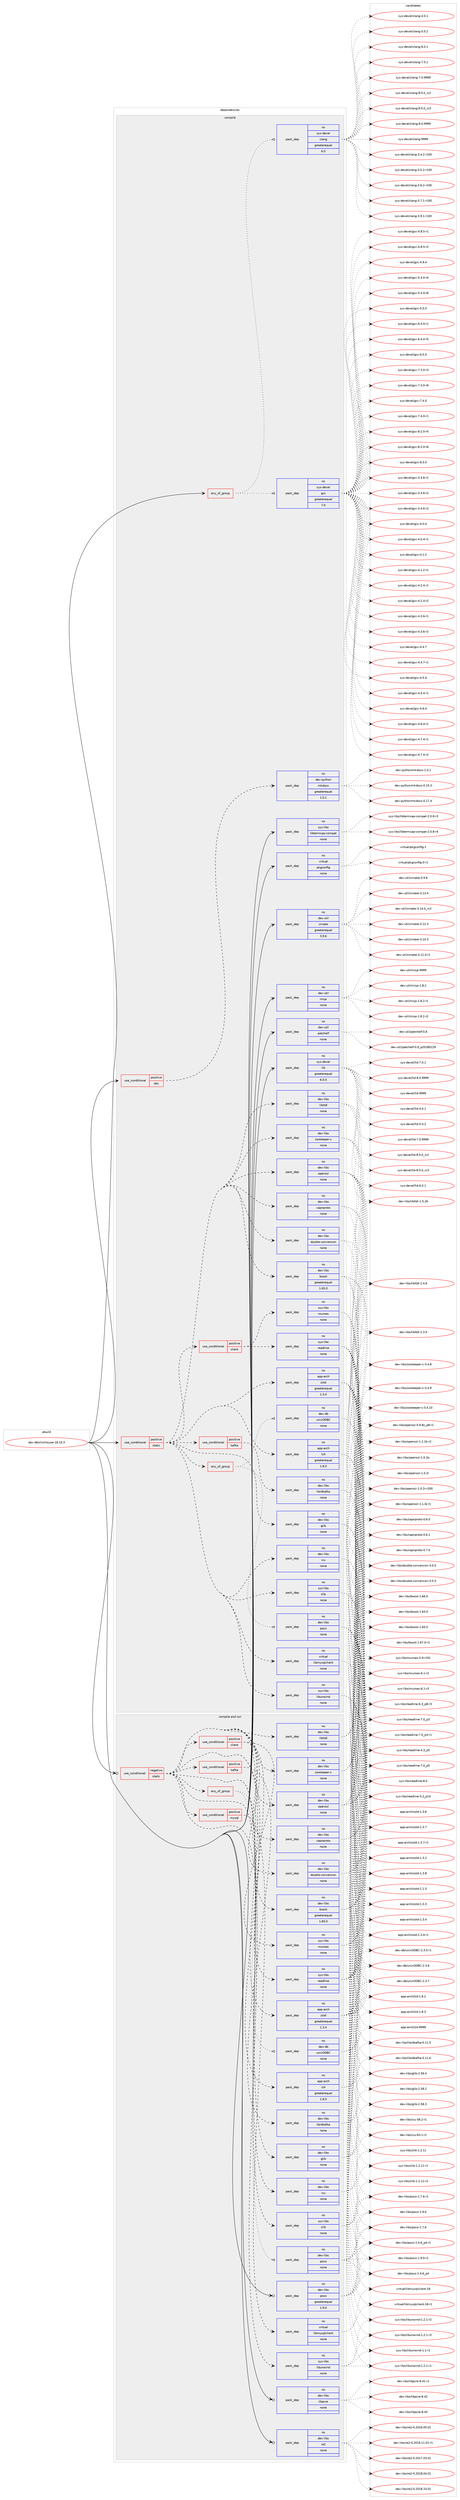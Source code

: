 digraph prolog {

# *************
# Graph options
# *************

newrank=true;
concentrate=true;
compound=true;
graph [rankdir=LR,fontname=Helvetica,fontsize=10,ranksep=1.5];#, ranksep=2.5, nodesep=0.2];
edge  [arrowhead=vee];
node  [fontname=Helvetica,fontsize=10];

# **********
# The ebuild
# **********

subgraph cluster_leftcol {
color=gray;
rank=same;
label=<<i>ebuild</i>>;
id [label="dev-db/clickhouse-18.10.3", color=red, width=4, href="../dev-db/clickhouse-18.10.3.svg"];
}

# ****************
# The dependencies
# ****************

subgraph cluster_midcol {
color=gray;
label=<<i>dependencies</i>>;
subgraph cluster_compile {
fillcolor="#eeeeee";
style=filled;
label=<<i>compile</i>>;
subgraph any20337 {
dependency1317795 [label=<<TABLE BORDER="0" CELLBORDER="1" CELLSPACING="0" CELLPADDING="4"><TR><TD CELLPADDING="10">any_of_group</TD></TR></TABLE>>, shape=none, color=red];subgraph pack940295 {
dependency1317796 [label=<<TABLE BORDER="0" CELLBORDER="1" CELLSPACING="0" CELLPADDING="4" WIDTH="220"><TR><TD ROWSPAN="6" CELLPADDING="30">pack_dep</TD></TR><TR><TD WIDTH="110">no</TD></TR><TR><TD>sys-devel</TD></TR><TR><TD>gcc</TD></TR><TR><TD>greaterequal</TD></TR><TR><TD>7.0</TD></TR></TABLE>>, shape=none, color=blue];
}
dependency1317795:e -> dependency1317796:w [weight=20,style="dotted",arrowhead="oinv"];
subgraph pack940296 {
dependency1317797 [label=<<TABLE BORDER="0" CELLBORDER="1" CELLSPACING="0" CELLPADDING="4" WIDTH="220"><TR><TD ROWSPAN="6" CELLPADDING="30">pack_dep</TD></TR><TR><TD WIDTH="110">no</TD></TR><TR><TD>sys-devel</TD></TR><TR><TD>clang</TD></TR><TR><TD>greaterequal</TD></TR><TR><TD>6.0</TD></TR></TABLE>>, shape=none, color=blue];
}
dependency1317795:e -> dependency1317797:w [weight=20,style="dotted",arrowhead="oinv"];
}
id:e -> dependency1317795:w [weight=20,style="solid",arrowhead="vee"];
subgraph cond356613 {
dependency1317798 [label=<<TABLE BORDER="0" CELLBORDER="1" CELLSPACING="0" CELLPADDING="4"><TR><TD ROWSPAN="3" CELLPADDING="10">use_conditional</TD></TR><TR><TD>positive</TD></TR><TR><TD>doc</TD></TR></TABLE>>, shape=none, color=red];
subgraph pack940297 {
dependency1317799 [label=<<TABLE BORDER="0" CELLBORDER="1" CELLSPACING="0" CELLPADDING="4" WIDTH="220"><TR><TD ROWSPAN="6" CELLPADDING="30">pack_dep</TD></TR><TR><TD WIDTH="110">no</TD></TR><TR><TD>dev-python</TD></TR><TR><TD>mkdocs</TD></TR><TR><TD>greaterequal</TD></TR><TR><TD>1.0.1</TD></TR></TABLE>>, shape=none, color=blue];
}
dependency1317798:e -> dependency1317799:w [weight=20,style="dashed",arrowhead="vee"];
}
id:e -> dependency1317798:w [weight=20,style="solid",arrowhead="vee"];
subgraph cond356614 {
dependency1317800 [label=<<TABLE BORDER="0" CELLBORDER="1" CELLSPACING="0" CELLPADDING="4"><TR><TD ROWSPAN="3" CELLPADDING="10">use_conditional</TD></TR><TR><TD>positive</TD></TR><TR><TD>static</TD></TR></TABLE>>, shape=none, color=red];
subgraph pack940298 {
dependency1317801 [label=<<TABLE BORDER="0" CELLBORDER="1" CELLSPACING="0" CELLPADDING="4" WIDTH="220"><TR><TD ROWSPAN="6" CELLPADDING="30">pack_dep</TD></TR><TR><TD WIDTH="110">no</TD></TR><TR><TD>app-arch</TD></TR><TR><TD>lz4</TD></TR><TR><TD>greaterequal</TD></TR><TR><TD>1.8.0</TD></TR></TABLE>>, shape=none, color=blue];
}
dependency1317800:e -> dependency1317801:w [weight=20,style="dashed",arrowhead="vee"];
subgraph pack940299 {
dependency1317802 [label=<<TABLE BORDER="0" CELLBORDER="1" CELLSPACING="0" CELLPADDING="4" WIDTH="220"><TR><TD ROWSPAN="6" CELLPADDING="30">pack_dep</TD></TR><TR><TD WIDTH="110">no</TD></TR><TR><TD>app-arch</TD></TR><TR><TD>zstd</TD></TR><TR><TD>greaterequal</TD></TR><TR><TD>1.3.4</TD></TR></TABLE>>, shape=none, color=blue];
}
dependency1317800:e -> dependency1317802:w [weight=20,style="dashed",arrowhead="vee"];
subgraph cond356615 {
dependency1317803 [label=<<TABLE BORDER="0" CELLBORDER="1" CELLSPACING="0" CELLPADDING="4"><TR><TD ROWSPAN="3" CELLPADDING="10">use_conditional</TD></TR><TR><TD>positive</TD></TR><TR><TD>client</TD></TR></TABLE>>, shape=none, color=red];
subgraph pack940300 {
dependency1317804 [label=<<TABLE BORDER="0" CELLBORDER="1" CELLSPACING="0" CELLPADDING="4" WIDTH="220"><TR><TD ROWSPAN="6" CELLPADDING="30">pack_dep</TD></TR><TR><TD WIDTH="110">no</TD></TR><TR><TD>sys-libs</TD></TR><TR><TD>ncurses</TD></TR><TR><TD>none</TD></TR><TR><TD></TD></TR></TABLE>>, shape=none, color=blue];
}
dependency1317803:e -> dependency1317804:w [weight=20,style="dashed",arrowhead="vee"];
subgraph pack940301 {
dependency1317805 [label=<<TABLE BORDER="0" CELLBORDER="1" CELLSPACING="0" CELLPADDING="4" WIDTH="220"><TR><TD ROWSPAN="6" CELLPADDING="30">pack_dep</TD></TR><TR><TD WIDTH="110">no</TD></TR><TR><TD>sys-libs</TD></TR><TR><TD>readline</TD></TR><TR><TD>none</TD></TR><TR><TD></TD></TR></TABLE>>, shape=none, color=blue];
}
dependency1317803:e -> dependency1317805:w [weight=20,style="dashed",arrowhead="vee"];
}
dependency1317800:e -> dependency1317803:w [weight=20,style="dashed",arrowhead="vee"];
subgraph pack940302 {
dependency1317806 [label=<<TABLE BORDER="0" CELLBORDER="1" CELLSPACING="0" CELLPADDING="4" WIDTH="220"><TR><TD ROWSPAN="6" CELLPADDING="30">pack_dep</TD></TR><TR><TD WIDTH="110">no</TD></TR><TR><TD>dev-libs</TD></TR><TR><TD>double-conversion</TD></TR><TR><TD>none</TD></TR><TR><TD></TD></TR></TABLE>>, shape=none, color=blue];
}
dependency1317800:e -> dependency1317806:w [weight=20,style="dashed",arrowhead="vee"];
subgraph pack940303 {
dependency1317807 [label=<<TABLE BORDER="0" CELLBORDER="1" CELLSPACING="0" CELLPADDING="4" WIDTH="220"><TR><TD ROWSPAN="6" CELLPADDING="30">pack_dep</TD></TR><TR><TD WIDTH="110">no</TD></TR><TR><TD>dev-libs</TD></TR><TR><TD>capnproto</TD></TR><TR><TD>none</TD></TR><TR><TD></TD></TR></TABLE>>, shape=none, color=blue];
}
dependency1317800:e -> dependency1317807:w [weight=20,style="dashed",arrowhead="vee"];
subgraph pack940304 {
dependency1317808 [label=<<TABLE BORDER="0" CELLBORDER="1" CELLSPACING="0" CELLPADDING="4" WIDTH="220"><TR><TD ROWSPAN="6" CELLPADDING="30">pack_dep</TD></TR><TR><TD WIDTH="110">no</TD></TR><TR><TD>dev-libs</TD></TR><TR><TD>libltdl</TD></TR><TR><TD>none</TD></TR><TR><TD></TD></TR></TABLE>>, shape=none, color=blue];
}
dependency1317800:e -> dependency1317808:w [weight=20,style="dashed",arrowhead="vee"];
subgraph pack940305 {
dependency1317809 [label=<<TABLE BORDER="0" CELLBORDER="1" CELLSPACING="0" CELLPADDING="4" WIDTH="220"><TR><TD ROWSPAN="6" CELLPADDING="30">pack_dep</TD></TR><TR><TD WIDTH="110">no</TD></TR><TR><TD>sys-libs</TD></TR><TR><TD>libunwind</TD></TR><TR><TD>none</TD></TR><TR><TD></TD></TR></TABLE>>, shape=none, color=blue];
}
dependency1317800:e -> dependency1317809:w [weight=20,style="dashed",arrowhead="vee"];
subgraph pack940306 {
dependency1317810 [label=<<TABLE BORDER="0" CELLBORDER="1" CELLSPACING="0" CELLPADDING="4" WIDTH="220"><TR><TD ROWSPAN="6" CELLPADDING="30">pack_dep</TD></TR><TR><TD WIDTH="110">no</TD></TR><TR><TD>sys-libs</TD></TR><TR><TD>zlib</TD></TR><TR><TD>none</TD></TR><TR><TD></TD></TR></TABLE>>, shape=none, color=blue];
}
dependency1317800:e -> dependency1317810:w [weight=20,style="dashed",arrowhead="vee"];
subgraph any20338 {
dependency1317811 [label=<<TABLE BORDER="0" CELLBORDER="1" CELLSPACING="0" CELLPADDING="4"><TR><TD CELLPADDING="10">any_of_group</TD></TR></TABLE>>, shape=none, color=red];subgraph pack940307 {
dependency1317812 [label=<<TABLE BORDER="0" CELLBORDER="1" CELLSPACING="0" CELLPADDING="4" WIDTH="220"><TR><TD ROWSPAN="6" CELLPADDING="30">pack_dep</TD></TR><TR><TD WIDTH="110">no</TD></TR><TR><TD>dev-db</TD></TR><TR><TD>unixODBC</TD></TR><TR><TD>none</TD></TR><TR><TD></TD></TR></TABLE>>, shape=none, color=blue];
}
dependency1317811:e -> dependency1317812:w [weight=20,style="dotted",arrowhead="oinv"];
subgraph pack940308 {
dependency1317813 [label=<<TABLE BORDER="0" CELLBORDER="1" CELLSPACING="0" CELLPADDING="4" WIDTH="220"><TR><TD ROWSPAN="6" CELLPADDING="30">pack_dep</TD></TR><TR><TD WIDTH="110">no</TD></TR><TR><TD>dev-libs</TD></TR><TR><TD>poco</TD></TR><TR><TD>none</TD></TR><TR><TD></TD></TR></TABLE>>, shape=none, color=blue];
}
dependency1317811:e -> dependency1317813:w [weight=20,style="dotted",arrowhead="oinv"];
}
dependency1317800:e -> dependency1317811:w [weight=20,style="dashed",arrowhead="vee"];
subgraph pack940309 {
dependency1317814 [label=<<TABLE BORDER="0" CELLBORDER="1" CELLSPACING="0" CELLPADDING="4" WIDTH="220"><TR><TD ROWSPAN="6" CELLPADDING="30">pack_dep</TD></TR><TR><TD WIDTH="110">no</TD></TR><TR><TD>dev-libs</TD></TR><TR><TD>icu</TD></TR><TR><TD>none</TD></TR><TR><TD></TD></TR></TABLE>>, shape=none, color=blue];
}
dependency1317800:e -> dependency1317814:w [weight=20,style="dashed",arrowhead="vee"];
subgraph pack940310 {
dependency1317815 [label=<<TABLE BORDER="0" CELLBORDER="1" CELLSPACING="0" CELLPADDING="4" WIDTH="220"><TR><TD ROWSPAN="6" CELLPADDING="30">pack_dep</TD></TR><TR><TD WIDTH="110">no</TD></TR><TR><TD>dev-libs</TD></TR><TR><TD>glib</TD></TR><TR><TD>none</TD></TR><TR><TD></TD></TR></TABLE>>, shape=none, color=blue];
}
dependency1317800:e -> dependency1317815:w [weight=20,style="dashed",arrowhead="vee"];
subgraph pack940311 {
dependency1317816 [label=<<TABLE BORDER="0" CELLBORDER="1" CELLSPACING="0" CELLPADDING="4" WIDTH="220"><TR><TD ROWSPAN="6" CELLPADDING="30">pack_dep</TD></TR><TR><TD WIDTH="110">no</TD></TR><TR><TD>dev-libs</TD></TR><TR><TD>boost</TD></TR><TR><TD>greaterequal</TD></TR><TR><TD>1.65.0</TD></TR></TABLE>>, shape=none, color=blue];
}
dependency1317800:e -> dependency1317816:w [weight=20,style="dashed",arrowhead="vee"];
subgraph pack940312 {
dependency1317817 [label=<<TABLE BORDER="0" CELLBORDER="1" CELLSPACING="0" CELLPADDING="4" WIDTH="220"><TR><TD ROWSPAN="6" CELLPADDING="30">pack_dep</TD></TR><TR><TD WIDTH="110">no</TD></TR><TR><TD>dev-libs</TD></TR><TR><TD>openssl</TD></TR><TR><TD>none</TD></TR><TR><TD></TD></TR></TABLE>>, shape=none, color=blue];
}
dependency1317800:e -> dependency1317817:w [weight=20,style="dashed",arrowhead="vee"];
subgraph pack940313 {
dependency1317818 [label=<<TABLE BORDER="0" CELLBORDER="1" CELLSPACING="0" CELLPADDING="4" WIDTH="220"><TR><TD ROWSPAN="6" CELLPADDING="30">pack_dep</TD></TR><TR><TD WIDTH="110">no</TD></TR><TR><TD>dev-libs</TD></TR><TR><TD>zookeeper-c</TD></TR><TR><TD>none</TD></TR><TR><TD></TD></TR></TABLE>>, shape=none, color=blue];
}
dependency1317800:e -> dependency1317818:w [weight=20,style="dashed",arrowhead="vee"];
subgraph pack940314 {
dependency1317819 [label=<<TABLE BORDER="0" CELLBORDER="1" CELLSPACING="0" CELLPADDING="4" WIDTH="220"><TR><TD ROWSPAN="6" CELLPADDING="30">pack_dep</TD></TR><TR><TD WIDTH="110">no</TD></TR><TR><TD>virtual</TD></TR><TR><TD>libmysqlclient</TD></TR><TR><TD>none</TD></TR><TR><TD></TD></TR></TABLE>>, shape=none, color=blue];
}
dependency1317800:e -> dependency1317819:w [weight=20,style="dashed",arrowhead="vee"];
subgraph cond356616 {
dependency1317820 [label=<<TABLE BORDER="0" CELLBORDER="1" CELLSPACING="0" CELLPADDING="4"><TR><TD ROWSPAN="3" CELLPADDING="10">use_conditional</TD></TR><TR><TD>positive</TD></TR><TR><TD>kafka</TD></TR></TABLE>>, shape=none, color=red];
subgraph pack940315 {
dependency1317821 [label=<<TABLE BORDER="0" CELLBORDER="1" CELLSPACING="0" CELLPADDING="4" WIDTH="220"><TR><TD ROWSPAN="6" CELLPADDING="30">pack_dep</TD></TR><TR><TD WIDTH="110">no</TD></TR><TR><TD>dev-libs</TD></TR><TR><TD>librdkafka</TD></TR><TR><TD>none</TD></TR><TR><TD></TD></TR></TABLE>>, shape=none, color=blue];
}
dependency1317820:e -> dependency1317821:w [weight=20,style="dashed",arrowhead="vee"];
}
dependency1317800:e -> dependency1317820:w [weight=20,style="dashed",arrowhead="vee"];
}
id:e -> dependency1317800:w [weight=20,style="solid",arrowhead="vee"];
subgraph pack940316 {
dependency1317822 [label=<<TABLE BORDER="0" CELLBORDER="1" CELLSPACING="0" CELLPADDING="4" WIDTH="220"><TR><TD ROWSPAN="6" CELLPADDING="30">pack_dep</TD></TR><TR><TD WIDTH="110">no</TD></TR><TR><TD>dev-util</TD></TR><TR><TD>cmake</TD></TR><TR><TD>greaterequal</TD></TR><TR><TD>3.9.6</TD></TR></TABLE>>, shape=none, color=blue];
}
id:e -> dependency1317822:w [weight=20,style="solid",arrowhead="vee"];
subgraph pack940317 {
dependency1317823 [label=<<TABLE BORDER="0" CELLBORDER="1" CELLSPACING="0" CELLPADDING="4" WIDTH="220"><TR><TD ROWSPAN="6" CELLPADDING="30">pack_dep</TD></TR><TR><TD WIDTH="110">no</TD></TR><TR><TD>dev-util</TD></TR><TR><TD>ninja</TD></TR><TR><TD>none</TD></TR><TR><TD></TD></TR></TABLE>>, shape=none, color=blue];
}
id:e -> dependency1317823:w [weight=20,style="solid",arrowhead="vee"];
subgraph pack940318 {
dependency1317824 [label=<<TABLE BORDER="0" CELLBORDER="1" CELLSPACING="0" CELLPADDING="4" WIDTH="220"><TR><TD ROWSPAN="6" CELLPADDING="30">pack_dep</TD></TR><TR><TD WIDTH="110">no</TD></TR><TR><TD>dev-util</TD></TR><TR><TD>patchelf</TD></TR><TR><TD>none</TD></TR><TR><TD></TD></TR></TABLE>>, shape=none, color=blue];
}
id:e -> dependency1317824:w [weight=20,style="solid",arrowhead="vee"];
subgraph pack940319 {
dependency1317825 [label=<<TABLE BORDER="0" CELLBORDER="1" CELLSPACING="0" CELLPADDING="4" WIDTH="220"><TR><TD ROWSPAN="6" CELLPADDING="30">pack_dep</TD></TR><TR><TD WIDTH="110">no</TD></TR><TR><TD>sys-devel</TD></TR><TR><TD>lld</TD></TR><TR><TD>greaterequal</TD></TR><TR><TD>6.0.0</TD></TR></TABLE>>, shape=none, color=blue];
}
id:e -> dependency1317825:w [weight=20,style="solid",arrowhead="vee"];
subgraph pack940320 {
dependency1317826 [label=<<TABLE BORDER="0" CELLBORDER="1" CELLSPACING="0" CELLPADDING="4" WIDTH="220"><TR><TD ROWSPAN="6" CELLPADDING="30">pack_dep</TD></TR><TR><TD WIDTH="110">no</TD></TR><TR><TD>sys-libs</TD></TR><TR><TD>libtermcap-compat</TD></TR><TR><TD>none</TD></TR><TR><TD></TD></TR></TABLE>>, shape=none, color=blue];
}
id:e -> dependency1317826:w [weight=20,style="solid",arrowhead="vee"];
subgraph pack940321 {
dependency1317827 [label=<<TABLE BORDER="0" CELLBORDER="1" CELLSPACING="0" CELLPADDING="4" WIDTH="220"><TR><TD ROWSPAN="6" CELLPADDING="30">pack_dep</TD></TR><TR><TD WIDTH="110">no</TD></TR><TR><TD>virtual</TD></TR><TR><TD>pkgconfig</TD></TR><TR><TD>none</TD></TR><TR><TD></TD></TR></TABLE>>, shape=none, color=blue];
}
id:e -> dependency1317827:w [weight=20,style="solid",arrowhead="vee"];
}
subgraph cluster_compileandrun {
fillcolor="#eeeeee";
style=filled;
label=<<i>compile and run</i>>;
subgraph cond356617 {
dependency1317828 [label=<<TABLE BORDER="0" CELLBORDER="1" CELLSPACING="0" CELLPADDING="4"><TR><TD ROWSPAN="3" CELLPADDING="10">use_conditional</TD></TR><TR><TD>negative</TD></TR><TR><TD>static</TD></TR></TABLE>>, shape=none, color=red];
subgraph pack940322 {
dependency1317829 [label=<<TABLE BORDER="0" CELLBORDER="1" CELLSPACING="0" CELLPADDING="4" WIDTH="220"><TR><TD ROWSPAN="6" CELLPADDING="30">pack_dep</TD></TR><TR><TD WIDTH="110">no</TD></TR><TR><TD>app-arch</TD></TR><TR><TD>lz4</TD></TR><TR><TD>greaterequal</TD></TR><TR><TD>1.8.0</TD></TR></TABLE>>, shape=none, color=blue];
}
dependency1317828:e -> dependency1317829:w [weight=20,style="dashed",arrowhead="vee"];
subgraph pack940323 {
dependency1317830 [label=<<TABLE BORDER="0" CELLBORDER="1" CELLSPACING="0" CELLPADDING="4" WIDTH="220"><TR><TD ROWSPAN="6" CELLPADDING="30">pack_dep</TD></TR><TR><TD WIDTH="110">no</TD></TR><TR><TD>app-arch</TD></TR><TR><TD>zstd</TD></TR><TR><TD>greaterequal</TD></TR><TR><TD>1.3.4</TD></TR></TABLE>>, shape=none, color=blue];
}
dependency1317828:e -> dependency1317830:w [weight=20,style="dashed",arrowhead="vee"];
subgraph cond356618 {
dependency1317831 [label=<<TABLE BORDER="0" CELLBORDER="1" CELLSPACING="0" CELLPADDING="4"><TR><TD ROWSPAN="3" CELLPADDING="10">use_conditional</TD></TR><TR><TD>positive</TD></TR><TR><TD>client</TD></TR></TABLE>>, shape=none, color=red];
subgraph pack940324 {
dependency1317832 [label=<<TABLE BORDER="0" CELLBORDER="1" CELLSPACING="0" CELLPADDING="4" WIDTH="220"><TR><TD ROWSPAN="6" CELLPADDING="30">pack_dep</TD></TR><TR><TD WIDTH="110">no</TD></TR><TR><TD>sys-libs</TD></TR><TR><TD>ncurses</TD></TR><TR><TD>none</TD></TR><TR><TD></TD></TR></TABLE>>, shape=none, color=blue];
}
dependency1317831:e -> dependency1317832:w [weight=20,style="dashed",arrowhead="vee"];
subgraph pack940325 {
dependency1317833 [label=<<TABLE BORDER="0" CELLBORDER="1" CELLSPACING="0" CELLPADDING="4" WIDTH="220"><TR><TD ROWSPAN="6" CELLPADDING="30">pack_dep</TD></TR><TR><TD WIDTH="110">no</TD></TR><TR><TD>sys-libs</TD></TR><TR><TD>readline</TD></TR><TR><TD>none</TD></TR><TR><TD></TD></TR></TABLE>>, shape=none, color=blue];
}
dependency1317831:e -> dependency1317833:w [weight=20,style="dashed",arrowhead="vee"];
}
dependency1317828:e -> dependency1317831:w [weight=20,style="dashed",arrowhead="vee"];
subgraph pack940326 {
dependency1317834 [label=<<TABLE BORDER="0" CELLBORDER="1" CELLSPACING="0" CELLPADDING="4" WIDTH="220"><TR><TD ROWSPAN="6" CELLPADDING="30">pack_dep</TD></TR><TR><TD WIDTH="110">no</TD></TR><TR><TD>dev-libs</TD></TR><TR><TD>double-conversion</TD></TR><TR><TD>none</TD></TR><TR><TD></TD></TR></TABLE>>, shape=none, color=blue];
}
dependency1317828:e -> dependency1317834:w [weight=20,style="dashed",arrowhead="vee"];
subgraph pack940327 {
dependency1317835 [label=<<TABLE BORDER="0" CELLBORDER="1" CELLSPACING="0" CELLPADDING="4" WIDTH="220"><TR><TD ROWSPAN="6" CELLPADDING="30">pack_dep</TD></TR><TR><TD WIDTH="110">no</TD></TR><TR><TD>dev-libs</TD></TR><TR><TD>capnproto</TD></TR><TR><TD>none</TD></TR><TR><TD></TD></TR></TABLE>>, shape=none, color=blue];
}
dependency1317828:e -> dependency1317835:w [weight=20,style="dashed",arrowhead="vee"];
subgraph pack940328 {
dependency1317836 [label=<<TABLE BORDER="0" CELLBORDER="1" CELLSPACING="0" CELLPADDING="4" WIDTH="220"><TR><TD ROWSPAN="6" CELLPADDING="30">pack_dep</TD></TR><TR><TD WIDTH="110">no</TD></TR><TR><TD>dev-libs</TD></TR><TR><TD>libltdl</TD></TR><TR><TD>none</TD></TR><TR><TD></TD></TR></TABLE>>, shape=none, color=blue];
}
dependency1317828:e -> dependency1317836:w [weight=20,style="dashed",arrowhead="vee"];
subgraph pack940329 {
dependency1317837 [label=<<TABLE BORDER="0" CELLBORDER="1" CELLSPACING="0" CELLPADDING="4" WIDTH="220"><TR><TD ROWSPAN="6" CELLPADDING="30">pack_dep</TD></TR><TR><TD WIDTH="110">no</TD></TR><TR><TD>sys-libs</TD></TR><TR><TD>libunwind</TD></TR><TR><TD>none</TD></TR><TR><TD></TD></TR></TABLE>>, shape=none, color=blue];
}
dependency1317828:e -> dependency1317837:w [weight=20,style="dashed",arrowhead="vee"];
subgraph pack940330 {
dependency1317838 [label=<<TABLE BORDER="0" CELLBORDER="1" CELLSPACING="0" CELLPADDING="4" WIDTH="220"><TR><TD ROWSPAN="6" CELLPADDING="30">pack_dep</TD></TR><TR><TD WIDTH="110">no</TD></TR><TR><TD>sys-libs</TD></TR><TR><TD>zlib</TD></TR><TR><TD>none</TD></TR><TR><TD></TD></TR></TABLE>>, shape=none, color=blue];
}
dependency1317828:e -> dependency1317838:w [weight=20,style="dashed",arrowhead="vee"];
subgraph any20339 {
dependency1317839 [label=<<TABLE BORDER="0" CELLBORDER="1" CELLSPACING="0" CELLPADDING="4"><TR><TD CELLPADDING="10">any_of_group</TD></TR></TABLE>>, shape=none, color=red];subgraph pack940331 {
dependency1317840 [label=<<TABLE BORDER="0" CELLBORDER="1" CELLSPACING="0" CELLPADDING="4" WIDTH="220"><TR><TD ROWSPAN="6" CELLPADDING="30">pack_dep</TD></TR><TR><TD WIDTH="110">no</TD></TR><TR><TD>dev-db</TD></TR><TR><TD>unixODBC</TD></TR><TR><TD>none</TD></TR><TR><TD></TD></TR></TABLE>>, shape=none, color=blue];
}
dependency1317839:e -> dependency1317840:w [weight=20,style="dotted",arrowhead="oinv"];
subgraph pack940332 {
dependency1317841 [label=<<TABLE BORDER="0" CELLBORDER="1" CELLSPACING="0" CELLPADDING="4" WIDTH="220"><TR><TD ROWSPAN="6" CELLPADDING="30">pack_dep</TD></TR><TR><TD WIDTH="110">no</TD></TR><TR><TD>dev-libs</TD></TR><TR><TD>poco</TD></TR><TR><TD>none</TD></TR><TR><TD></TD></TR></TABLE>>, shape=none, color=blue];
}
dependency1317839:e -> dependency1317841:w [weight=20,style="dotted",arrowhead="oinv"];
}
dependency1317828:e -> dependency1317839:w [weight=20,style="dashed",arrowhead="vee"];
subgraph pack940333 {
dependency1317842 [label=<<TABLE BORDER="0" CELLBORDER="1" CELLSPACING="0" CELLPADDING="4" WIDTH="220"><TR><TD ROWSPAN="6" CELLPADDING="30">pack_dep</TD></TR><TR><TD WIDTH="110">no</TD></TR><TR><TD>dev-libs</TD></TR><TR><TD>icu</TD></TR><TR><TD>none</TD></TR><TR><TD></TD></TR></TABLE>>, shape=none, color=blue];
}
dependency1317828:e -> dependency1317842:w [weight=20,style="dashed",arrowhead="vee"];
subgraph pack940334 {
dependency1317843 [label=<<TABLE BORDER="0" CELLBORDER="1" CELLSPACING="0" CELLPADDING="4" WIDTH="220"><TR><TD ROWSPAN="6" CELLPADDING="30">pack_dep</TD></TR><TR><TD WIDTH="110">no</TD></TR><TR><TD>dev-libs</TD></TR><TR><TD>glib</TD></TR><TR><TD>none</TD></TR><TR><TD></TD></TR></TABLE>>, shape=none, color=blue];
}
dependency1317828:e -> dependency1317843:w [weight=20,style="dashed",arrowhead="vee"];
subgraph pack940335 {
dependency1317844 [label=<<TABLE BORDER="0" CELLBORDER="1" CELLSPACING="0" CELLPADDING="4" WIDTH="220"><TR><TD ROWSPAN="6" CELLPADDING="30">pack_dep</TD></TR><TR><TD WIDTH="110">no</TD></TR><TR><TD>dev-libs</TD></TR><TR><TD>boost</TD></TR><TR><TD>greaterequal</TD></TR><TR><TD>1.65.0</TD></TR></TABLE>>, shape=none, color=blue];
}
dependency1317828:e -> dependency1317844:w [weight=20,style="dashed",arrowhead="vee"];
subgraph pack940336 {
dependency1317845 [label=<<TABLE BORDER="0" CELLBORDER="1" CELLSPACING="0" CELLPADDING="4" WIDTH="220"><TR><TD ROWSPAN="6" CELLPADDING="30">pack_dep</TD></TR><TR><TD WIDTH="110">no</TD></TR><TR><TD>dev-libs</TD></TR><TR><TD>openssl</TD></TR><TR><TD>none</TD></TR><TR><TD></TD></TR></TABLE>>, shape=none, color=blue];
}
dependency1317828:e -> dependency1317845:w [weight=20,style="dashed",arrowhead="vee"];
subgraph pack940337 {
dependency1317846 [label=<<TABLE BORDER="0" CELLBORDER="1" CELLSPACING="0" CELLPADDING="4" WIDTH="220"><TR><TD ROWSPAN="6" CELLPADDING="30">pack_dep</TD></TR><TR><TD WIDTH="110">no</TD></TR><TR><TD>dev-libs</TD></TR><TR><TD>zookeeper-c</TD></TR><TR><TD>none</TD></TR><TR><TD></TD></TR></TABLE>>, shape=none, color=blue];
}
dependency1317828:e -> dependency1317846:w [weight=20,style="dashed",arrowhead="vee"];
subgraph cond356619 {
dependency1317847 [label=<<TABLE BORDER="0" CELLBORDER="1" CELLSPACING="0" CELLPADDING="4"><TR><TD ROWSPAN="3" CELLPADDING="10">use_conditional</TD></TR><TR><TD>positive</TD></TR><TR><TD>kafka</TD></TR></TABLE>>, shape=none, color=red];
subgraph pack940338 {
dependency1317848 [label=<<TABLE BORDER="0" CELLBORDER="1" CELLSPACING="0" CELLPADDING="4" WIDTH="220"><TR><TD ROWSPAN="6" CELLPADDING="30">pack_dep</TD></TR><TR><TD WIDTH="110">no</TD></TR><TR><TD>dev-libs</TD></TR><TR><TD>librdkafka</TD></TR><TR><TD>none</TD></TR><TR><TD></TD></TR></TABLE>>, shape=none, color=blue];
}
dependency1317847:e -> dependency1317848:w [weight=20,style="dashed",arrowhead="vee"];
}
dependency1317828:e -> dependency1317847:w [weight=20,style="dashed",arrowhead="vee"];
subgraph cond356620 {
dependency1317849 [label=<<TABLE BORDER="0" CELLBORDER="1" CELLSPACING="0" CELLPADDING="4"><TR><TD ROWSPAN="3" CELLPADDING="10">use_conditional</TD></TR><TR><TD>positive</TD></TR><TR><TD>mysql</TD></TR></TABLE>>, shape=none, color=red];
subgraph pack940339 {
dependency1317850 [label=<<TABLE BORDER="0" CELLBORDER="1" CELLSPACING="0" CELLPADDING="4" WIDTH="220"><TR><TD ROWSPAN="6" CELLPADDING="30">pack_dep</TD></TR><TR><TD WIDTH="110">no</TD></TR><TR><TD>virtual</TD></TR><TR><TD>libmysqlclient</TD></TR><TR><TD>none</TD></TR><TR><TD></TD></TR></TABLE>>, shape=none, color=blue];
}
dependency1317849:e -> dependency1317850:w [weight=20,style="dashed",arrowhead="vee"];
}
dependency1317828:e -> dependency1317849:w [weight=20,style="dashed",arrowhead="vee"];
}
id:e -> dependency1317828:w [weight=20,style="solid",arrowhead="odotvee"];
subgraph pack940340 {
dependency1317851 [label=<<TABLE BORDER="0" CELLBORDER="1" CELLSPACING="0" CELLPADDING="4" WIDTH="220"><TR><TD ROWSPAN="6" CELLPADDING="30">pack_dep</TD></TR><TR><TD WIDTH="110">no</TD></TR><TR><TD>dev-libs</TD></TR><TR><TD>libpcre</TD></TR><TR><TD>none</TD></TR><TR><TD></TD></TR></TABLE>>, shape=none, color=blue];
}
id:e -> dependency1317851:w [weight=20,style="solid",arrowhead="odotvee"];
subgraph pack940341 {
dependency1317852 [label=<<TABLE BORDER="0" CELLBORDER="1" CELLSPACING="0" CELLPADDING="4" WIDTH="220"><TR><TD ROWSPAN="6" CELLPADDING="30">pack_dep</TD></TR><TR><TD WIDTH="110">no</TD></TR><TR><TD>dev-libs</TD></TR><TR><TD>poco</TD></TR><TR><TD>greaterequal</TD></TR><TR><TD>1.9.0</TD></TR></TABLE>>, shape=none, color=blue];
}
id:e -> dependency1317852:w [weight=20,style="solid",arrowhead="odotvee"];
subgraph pack940342 {
dependency1317853 [label=<<TABLE BORDER="0" CELLBORDER="1" CELLSPACING="0" CELLPADDING="4" WIDTH="220"><TR><TD ROWSPAN="6" CELLPADDING="30">pack_dep</TD></TR><TR><TD WIDTH="110">no</TD></TR><TR><TD>dev-libs</TD></TR><TR><TD>re2</TD></TR><TR><TD>none</TD></TR><TR><TD></TD></TR></TABLE>>, shape=none, color=blue];
}
id:e -> dependency1317853:w [weight=20,style="solid",arrowhead="odotvee"];
}
subgraph cluster_run {
fillcolor="#eeeeee";
style=filled;
label=<<i>run</i>>;
}
}

# **************
# The candidates
# **************

subgraph cluster_choices {
rank=same;
color=gray;
label=<<i>candidates</i>>;

subgraph choice940295 {
color=black;
nodesep=1;
choice115121115451001011181011084710399994551465146544511449 [label="sys-devel/gcc-3.3.6-r1", color=red, width=4,href="../sys-devel/gcc-3.3.6-r1.svg"];
choice115121115451001011181011084710399994551465146544511450 [label="sys-devel/gcc-3.3.6-r2", color=red, width=4,href="../sys-devel/gcc-3.3.6-r2.svg"];
choice115121115451001011181011084710399994551465246544511450 [label="sys-devel/gcc-3.4.6-r2", color=red, width=4,href="../sys-devel/gcc-3.4.6-r2.svg"];
choice11512111545100101118101108471039999455246484652 [label="sys-devel/gcc-4.0.4", color=red, width=4,href="../sys-devel/gcc-4.0.4.svg"];
choice115121115451001011181011084710399994552464846524511449 [label="sys-devel/gcc-4.0.4-r1", color=red, width=4,href="../sys-devel/gcc-4.0.4-r1.svg"];
choice11512111545100101118101108471039999455246494650 [label="sys-devel/gcc-4.1.2", color=red, width=4,href="../sys-devel/gcc-4.1.2.svg"];
choice115121115451001011181011084710399994552464946504511449 [label="sys-devel/gcc-4.1.2-r1", color=red, width=4,href="../sys-devel/gcc-4.1.2-r1.svg"];
choice115121115451001011181011084710399994552465046524511449 [label="sys-devel/gcc-4.2.4-r1", color=red, width=4,href="../sys-devel/gcc-4.2.4-r1.svg"];
choice115121115451001011181011084710399994552465046524511450 [label="sys-devel/gcc-4.2.4-r2", color=red, width=4,href="../sys-devel/gcc-4.2.4-r2.svg"];
choice115121115451001011181011084710399994552465146544511449 [label="sys-devel/gcc-4.3.6-r1", color=red, width=4,href="../sys-devel/gcc-4.3.6-r1.svg"];
choice115121115451001011181011084710399994552465146544511450 [label="sys-devel/gcc-4.3.6-r2", color=red, width=4,href="../sys-devel/gcc-4.3.6-r2.svg"];
choice11512111545100101118101108471039999455246524655 [label="sys-devel/gcc-4.4.7", color=red, width=4,href="../sys-devel/gcc-4.4.7.svg"];
choice115121115451001011181011084710399994552465246554511449 [label="sys-devel/gcc-4.4.7-r1", color=red, width=4,href="../sys-devel/gcc-4.4.7-r1.svg"];
choice11512111545100101118101108471039999455246534652 [label="sys-devel/gcc-4.5.4", color=red, width=4,href="../sys-devel/gcc-4.5.4.svg"];
choice115121115451001011181011084710399994552465346524511449 [label="sys-devel/gcc-4.5.4-r1", color=red, width=4,href="../sys-devel/gcc-4.5.4-r1.svg"];
choice11512111545100101118101108471039999455246544652 [label="sys-devel/gcc-4.6.4", color=red, width=4,href="../sys-devel/gcc-4.6.4.svg"];
choice115121115451001011181011084710399994552465446524511449 [label="sys-devel/gcc-4.6.4-r1", color=red, width=4,href="../sys-devel/gcc-4.6.4-r1.svg"];
choice115121115451001011181011084710399994552465546524511449 [label="sys-devel/gcc-4.7.4-r1", color=red, width=4,href="../sys-devel/gcc-4.7.4-r1.svg"];
choice115121115451001011181011084710399994552465546524511450 [label="sys-devel/gcc-4.7.4-r2", color=red, width=4,href="../sys-devel/gcc-4.7.4-r2.svg"];
choice115121115451001011181011084710399994552465646534511449 [label="sys-devel/gcc-4.8.5-r1", color=red, width=4,href="../sys-devel/gcc-4.8.5-r1.svg"];
choice115121115451001011181011084710399994552465646534511450 [label="sys-devel/gcc-4.8.5-r2", color=red, width=4,href="../sys-devel/gcc-4.8.5-r2.svg"];
choice11512111545100101118101108471039999455246574652 [label="sys-devel/gcc-4.9.4", color=red, width=4,href="../sys-devel/gcc-4.9.4.svg"];
choice115121115451001011181011084710399994553465246484511452 [label="sys-devel/gcc-5.4.0-r4", color=red, width=4,href="../sys-devel/gcc-5.4.0-r4.svg"];
choice115121115451001011181011084710399994553465246484511454 [label="sys-devel/gcc-5.4.0-r6", color=red, width=4,href="../sys-devel/gcc-5.4.0-r6.svg"];
choice11512111545100101118101108471039999455346534648 [label="sys-devel/gcc-5.5.0", color=red, width=4,href="../sys-devel/gcc-5.5.0.svg"];
choice115121115451001011181011084710399994554465246484511449 [label="sys-devel/gcc-6.4.0-r1", color=red, width=4,href="../sys-devel/gcc-6.4.0-r1.svg"];
choice115121115451001011181011084710399994554465246484511453 [label="sys-devel/gcc-6.4.0-r5", color=red, width=4,href="../sys-devel/gcc-6.4.0-r5.svg"];
choice11512111545100101118101108471039999455446534648 [label="sys-devel/gcc-6.5.0", color=red, width=4,href="../sys-devel/gcc-6.5.0.svg"];
choice115121115451001011181011084710399994555465146484511451 [label="sys-devel/gcc-7.3.0-r3", color=red, width=4,href="../sys-devel/gcc-7.3.0-r3.svg"];
choice115121115451001011181011084710399994555465146484511454 [label="sys-devel/gcc-7.3.0-r6", color=red, width=4,href="../sys-devel/gcc-7.3.0-r6.svg"];
choice11512111545100101118101108471039999455546524648 [label="sys-devel/gcc-7.4.0", color=red, width=4,href="../sys-devel/gcc-7.4.0.svg"];
choice115121115451001011181011084710399994555465246484511449 [label="sys-devel/gcc-7.4.0-r1", color=red, width=4,href="../sys-devel/gcc-7.4.0-r1.svg"];
choice115121115451001011181011084710399994556465046484511453 [label="sys-devel/gcc-8.2.0-r5", color=red, width=4,href="../sys-devel/gcc-8.2.0-r5.svg"];
choice115121115451001011181011084710399994556465046484511454 [label="sys-devel/gcc-8.2.0-r6", color=red, width=4,href="../sys-devel/gcc-8.2.0-r6.svg"];
choice11512111545100101118101108471039999455646514648 [label="sys-devel/gcc-8.3.0", color=red, width=4,href="../sys-devel/gcc-8.3.0.svg"];
dependency1317796:e -> choice115121115451001011181011084710399994551465146544511449:w [style=dotted,weight="100"];
dependency1317796:e -> choice115121115451001011181011084710399994551465146544511450:w [style=dotted,weight="100"];
dependency1317796:e -> choice115121115451001011181011084710399994551465246544511450:w [style=dotted,weight="100"];
dependency1317796:e -> choice11512111545100101118101108471039999455246484652:w [style=dotted,weight="100"];
dependency1317796:e -> choice115121115451001011181011084710399994552464846524511449:w [style=dotted,weight="100"];
dependency1317796:e -> choice11512111545100101118101108471039999455246494650:w [style=dotted,weight="100"];
dependency1317796:e -> choice115121115451001011181011084710399994552464946504511449:w [style=dotted,weight="100"];
dependency1317796:e -> choice115121115451001011181011084710399994552465046524511449:w [style=dotted,weight="100"];
dependency1317796:e -> choice115121115451001011181011084710399994552465046524511450:w [style=dotted,weight="100"];
dependency1317796:e -> choice115121115451001011181011084710399994552465146544511449:w [style=dotted,weight="100"];
dependency1317796:e -> choice115121115451001011181011084710399994552465146544511450:w [style=dotted,weight="100"];
dependency1317796:e -> choice11512111545100101118101108471039999455246524655:w [style=dotted,weight="100"];
dependency1317796:e -> choice115121115451001011181011084710399994552465246554511449:w [style=dotted,weight="100"];
dependency1317796:e -> choice11512111545100101118101108471039999455246534652:w [style=dotted,weight="100"];
dependency1317796:e -> choice115121115451001011181011084710399994552465346524511449:w [style=dotted,weight="100"];
dependency1317796:e -> choice11512111545100101118101108471039999455246544652:w [style=dotted,weight="100"];
dependency1317796:e -> choice115121115451001011181011084710399994552465446524511449:w [style=dotted,weight="100"];
dependency1317796:e -> choice115121115451001011181011084710399994552465546524511449:w [style=dotted,weight="100"];
dependency1317796:e -> choice115121115451001011181011084710399994552465546524511450:w [style=dotted,weight="100"];
dependency1317796:e -> choice115121115451001011181011084710399994552465646534511449:w [style=dotted,weight="100"];
dependency1317796:e -> choice115121115451001011181011084710399994552465646534511450:w [style=dotted,weight="100"];
dependency1317796:e -> choice11512111545100101118101108471039999455246574652:w [style=dotted,weight="100"];
dependency1317796:e -> choice115121115451001011181011084710399994553465246484511452:w [style=dotted,weight="100"];
dependency1317796:e -> choice115121115451001011181011084710399994553465246484511454:w [style=dotted,weight="100"];
dependency1317796:e -> choice11512111545100101118101108471039999455346534648:w [style=dotted,weight="100"];
dependency1317796:e -> choice115121115451001011181011084710399994554465246484511449:w [style=dotted,weight="100"];
dependency1317796:e -> choice115121115451001011181011084710399994554465246484511453:w [style=dotted,weight="100"];
dependency1317796:e -> choice11512111545100101118101108471039999455446534648:w [style=dotted,weight="100"];
dependency1317796:e -> choice115121115451001011181011084710399994555465146484511451:w [style=dotted,weight="100"];
dependency1317796:e -> choice115121115451001011181011084710399994555465146484511454:w [style=dotted,weight="100"];
dependency1317796:e -> choice11512111545100101118101108471039999455546524648:w [style=dotted,weight="100"];
dependency1317796:e -> choice115121115451001011181011084710399994555465246484511449:w [style=dotted,weight="100"];
dependency1317796:e -> choice115121115451001011181011084710399994556465046484511453:w [style=dotted,weight="100"];
dependency1317796:e -> choice115121115451001011181011084710399994556465046484511454:w [style=dotted,weight="100"];
dependency1317796:e -> choice11512111545100101118101108471039999455646514648:w [style=dotted,weight="100"];
}
subgraph choice940296 {
color=black;
nodesep=1;
choice1151211154510010111810110847991089711010345514652465045114494848 [label="sys-devel/clang-3.4.2-r100", color=red, width=4,href="../sys-devel/clang-3.4.2-r100.svg"];
choice1151211154510010111810110847991089711010345514653465045114494848 [label="sys-devel/clang-3.5.2-r100", color=red, width=4,href="../sys-devel/clang-3.5.2-r100.svg"];
choice1151211154510010111810110847991089711010345514654465045114494848 [label="sys-devel/clang-3.6.2-r100", color=red, width=4,href="../sys-devel/clang-3.6.2-r100.svg"];
choice1151211154510010111810110847991089711010345514655464945114494848 [label="sys-devel/clang-3.7.1-r100", color=red, width=4,href="../sys-devel/clang-3.7.1-r100.svg"];
choice1151211154510010111810110847991089711010345514657464945114494848 [label="sys-devel/clang-3.9.1-r100", color=red, width=4,href="../sys-devel/clang-3.9.1-r100.svg"];
choice11512111545100101118101108479910897110103455246484649 [label="sys-devel/clang-4.0.1", color=red, width=4,href="../sys-devel/clang-4.0.1.svg"];
choice11512111545100101118101108479910897110103455346484650 [label="sys-devel/clang-5.0.2", color=red, width=4,href="../sys-devel/clang-5.0.2.svg"];
choice11512111545100101118101108479910897110103455446484649 [label="sys-devel/clang-6.0.1", color=red, width=4,href="../sys-devel/clang-6.0.1.svg"];
choice11512111545100101118101108479910897110103455546484649 [label="sys-devel/clang-7.0.1", color=red, width=4,href="../sys-devel/clang-7.0.1.svg"];
choice11512111545100101118101108479910897110103455546484657575757 [label="sys-devel/clang-7.0.9999", color=red, width=4,href="../sys-devel/clang-7.0.9999.svg"];
choice11512111545100101118101108479910897110103455646484648951149950 [label="sys-devel/clang-8.0.0_rc2", color=red, width=4,href="../sys-devel/clang-8.0.0_rc2.svg"];
choice11512111545100101118101108479910897110103455646484648951149951 [label="sys-devel/clang-8.0.0_rc3", color=red, width=4,href="../sys-devel/clang-8.0.0_rc3.svg"];
choice11512111545100101118101108479910897110103455646484657575757 [label="sys-devel/clang-8.0.9999", color=red, width=4,href="../sys-devel/clang-8.0.9999.svg"];
choice115121115451001011181011084799108971101034557575757 [label="sys-devel/clang-9999", color=red, width=4,href="../sys-devel/clang-9999.svg"];
dependency1317797:e -> choice1151211154510010111810110847991089711010345514652465045114494848:w [style=dotted,weight="100"];
dependency1317797:e -> choice1151211154510010111810110847991089711010345514653465045114494848:w [style=dotted,weight="100"];
dependency1317797:e -> choice1151211154510010111810110847991089711010345514654465045114494848:w [style=dotted,weight="100"];
dependency1317797:e -> choice1151211154510010111810110847991089711010345514655464945114494848:w [style=dotted,weight="100"];
dependency1317797:e -> choice1151211154510010111810110847991089711010345514657464945114494848:w [style=dotted,weight="100"];
dependency1317797:e -> choice11512111545100101118101108479910897110103455246484649:w [style=dotted,weight="100"];
dependency1317797:e -> choice11512111545100101118101108479910897110103455346484650:w [style=dotted,weight="100"];
dependency1317797:e -> choice11512111545100101118101108479910897110103455446484649:w [style=dotted,weight="100"];
dependency1317797:e -> choice11512111545100101118101108479910897110103455546484649:w [style=dotted,weight="100"];
dependency1317797:e -> choice11512111545100101118101108479910897110103455546484657575757:w [style=dotted,weight="100"];
dependency1317797:e -> choice11512111545100101118101108479910897110103455646484648951149950:w [style=dotted,weight="100"];
dependency1317797:e -> choice11512111545100101118101108479910897110103455646484648951149951:w [style=dotted,weight="100"];
dependency1317797:e -> choice11512111545100101118101108479910897110103455646484657575757:w [style=dotted,weight="100"];
dependency1317797:e -> choice115121115451001011181011084799108971101034557575757:w [style=dotted,weight="100"];
}
subgraph choice940297 {
color=black;
nodesep=1;
choice10010111845112121116104111110471091071001119911545484649534651 [label="dev-python/mkdocs-0.15.3", color=red, width=4,href="../dev-python/mkdocs-0.15.3.svg"];
choice10010111845112121116104111110471091071001119911545484649554652 [label="dev-python/mkdocs-0.17.4", color=red, width=4,href="../dev-python/mkdocs-0.17.4.svg"];
choice100101118451121211161041111104710910710011199115454946484649 [label="dev-python/mkdocs-1.0.1", color=red, width=4,href="../dev-python/mkdocs-1.0.1.svg"];
dependency1317799:e -> choice10010111845112121116104111110471091071001119911545484649534651:w [style=dotted,weight="100"];
dependency1317799:e -> choice10010111845112121116104111110471091071001119911545484649554652:w [style=dotted,weight="100"];
dependency1317799:e -> choice100101118451121211161041111104710910710011199115454946484649:w [style=dotted,weight="100"];
}
subgraph choice940298 {
color=black;
nodesep=1;
choice971121124597114991044710812252454946564650 [label="app-arch/lz4-1.8.2", color=red, width=4,href="../app-arch/lz4-1.8.2.svg"];
choice971121124597114991044710812252454946564651 [label="app-arch/lz4-1.8.3", color=red, width=4,href="../app-arch/lz4-1.8.3.svg"];
choice9711211245971149910447108122524557575757 [label="app-arch/lz4-9999", color=red, width=4,href="../app-arch/lz4-9999.svg"];
dependency1317801:e -> choice971121124597114991044710812252454946564650:w [style=dotted,weight="100"];
dependency1317801:e -> choice971121124597114991044710812252454946564651:w [style=dotted,weight="100"];
dependency1317801:e -> choice9711211245971149910447108122524557575757:w [style=dotted,weight="100"];
}
subgraph choice940299 {
color=black;
nodesep=1;
choice9711211245971149910447122115116100454946494651 [label="app-arch/zstd-1.1.3", color=red, width=4,href="../app-arch/zstd-1.1.3.svg"];
choice9711211245971149910447122115116100454946514650 [label="app-arch/zstd-1.3.2", color=red, width=4,href="../app-arch/zstd-1.3.2.svg"];
choice9711211245971149910447122115116100454946514651 [label="app-arch/zstd-1.3.3", color=red, width=4,href="../app-arch/zstd-1.3.3.svg"];
choice9711211245971149910447122115116100454946514652 [label="app-arch/zstd-1.3.4", color=red, width=4,href="../app-arch/zstd-1.3.4.svg"];
choice97112112459711499104471221151161004549465146524511449 [label="app-arch/zstd-1.3.4-r1", color=red, width=4,href="../app-arch/zstd-1.3.4-r1.svg"];
choice9711211245971149910447122115116100454946514654 [label="app-arch/zstd-1.3.6", color=red, width=4,href="../app-arch/zstd-1.3.6.svg"];
choice9711211245971149910447122115116100454946514655 [label="app-arch/zstd-1.3.7", color=red, width=4,href="../app-arch/zstd-1.3.7.svg"];
choice97112112459711499104471221151161004549465146554511449 [label="app-arch/zstd-1.3.7-r1", color=red, width=4,href="../app-arch/zstd-1.3.7-r1.svg"];
choice9711211245971149910447122115116100454946514656 [label="app-arch/zstd-1.3.8", color=red, width=4,href="../app-arch/zstd-1.3.8.svg"];
dependency1317802:e -> choice9711211245971149910447122115116100454946494651:w [style=dotted,weight="100"];
dependency1317802:e -> choice9711211245971149910447122115116100454946514650:w [style=dotted,weight="100"];
dependency1317802:e -> choice9711211245971149910447122115116100454946514651:w [style=dotted,weight="100"];
dependency1317802:e -> choice9711211245971149910447122115116100454946514652:w [style=dotted,weight="100"];
dependency1317802:e -> choice97112112459711499104471221151161004549465146524511449:w [style=dotted,weight="100"];
dependency1317802:e -> choice9711211245971149910447122115116100454946514654:w [style=dotted,weight="100"];
dependency1317802:e -> choice9711211245971149910447122115116100454946514655:w [style=dotted,weight="100"];
dependency1317802:e -> choice97112112459711499104471221151161004549465146554511449:w [style=dotted,weight="100"];
dependency1317802:e -> choice9711211245971149910447122115116100454946514656:w [style=dotted,weight="100"];
}
subgraph choice940300 {
color=black;
nodesep=1;
choice115121115451081059811547110991171141151011154553465745114494849 [label="sys-libs/ncurses-5.9-r101", color=red, width=4,href="../sys-libs/ncurses-5.9-r101.svg"];
choice11512111545108105981154711099117114115101115455446494511450 [label="sys-libs/ncurses-6.1-r2", color=red, width=4,href="../sys-libs/ncurses-6.1-r2.svg"];
choice11512111545108105981154711099117114115101115455446494511451 [label="sys-libs/ncurses-6.1-r3", color=red, width=4,href="../sys-libs/ncurses-6.1-r3.svg"];
dependency1317804:e -> choice115121115451081059811547110991171141151011154553465745114494849:w [style=dotted,weight="100"];
dependency1317804:e -> choice11512111545108105981154711099117114115101115455446494511450:w [style=dotted,weight="100"];
dependency1317804:e -> choice11512111545108105981154711099117114115101115455446494511451:w [style=dotted,weight="100"];
}
subgraph choice940301 {
color=black;
nodesep=1;
choice11512111545108105981154711410197100108105110101455246519511253 [label="sys-libs/readline-4.3_p5", color=red, width=4,href="../sys-libs/readline-4.3_p5.svg"];
choice1151211154510810598115471141019710010810511010145534650951124952 [label="sys-libs/readline-5.2_p14", color=red, width=4,href="../sys-libs/readline-5.2_p14.svg"];
choice115121115451081059811547114101971001081051101014554465195112564511451 [label="sys-libs/readline-6.3_p8-r3", color=red, width=4,href="../sys-libs/readline-6.3_p8-r3.svg"];
choice11512111545108105981154711410197100108105110101455546489511251 [label="sys-libs/readline-7.0_p3", color=red, width=4,href="../sys-libs/readline-7.0_p3.svg"];
choice115121115451081059811547114101971001081051101014555464895112514511449 [label="sys-libs/readline-7.0_p3-r1", color=red, width=4,href="../sys-libs/readline-7.0_p3-r1.svg"];
choice11512111545108105981154711410197100108105110101455546489511253 [label="sys-libs/readline-7.0_p5", color=red, width=4,href="../sys-libs/readline-7.0_p5.svg"];
choice1151211154510810598115471141019710010810511010145564648 [label="sys-libs/readline-8.0", color=red, width=4,href="../sys-libs/readline-8.0.svg"];
dependency1317805:e -> choice11512111545108105981154711410197100108105110101455246519511253:w [style=dotted,weight="100"];
dependency1317805:e -> choice1151211154510810598115471141019710010810511010145534650951124952:w [style=dotted,weight="100"];
dependency1317805:e -> choice115121115451081059811547114101971001081051101014554465195112564511451:w [style=dotted,weight="100"];
dependency1317805:e -> choice11512111545108105981154711410197100108105110101455546489511251:w [style=dotted,weight="100"];
dependency1317805:e -> choice115121115451081059811547114101971001081051101014555464895112514511449:w [style=dotted,weight="100"];
dependency1317805:e -> choice11512111545108105981154711410197100108105110101455546489511253:w [style=dotted,weight="100"];
dependency1317805:e -> choice1151211154510810598115471141019710010810511010145564648:w [style=dotted,weight="100"];
}
subgraph choice940302 {
color=black;
nodesep=1;
choice100101118451081059811547100111117981081014599111110118101114115105111110455146484648 [label="dev-libs/double-conversion-3.0.0", color=red, width=4,href="../dev-libs/double-conversion-3.0.0.svg"];
choice100101118451081059811547100111117981081014599111110118101114115105111110455146484651 [label="dev-libs/double-conversion-3.0.3", color=red, width=4,href="../dev-libs/double-conversion-3.0.3.svg"];
dependency1317806:e -> choice100101118451081059811547100111117981081014599111110118101114115105111110455146484648:w [style=dotted,weight="100"];
dependency1317806:e -> choice100101118451081059811547100111117981081014599111110118101114115105111110455146484651:w [style=dotted,weight="100"];
}
subgraph choice940303 {
color=black;
nodesep=1;
choice1001011184510810598115479997112110112114111116111454846544648 [label="dev-libs/capnproto-0.6.0", color=red, width=4,href="../dev-libs/capnproto-0.6.0.svg"];
choice1001011184510810598115479997112110112114111116111454846544649 [label="dev-libs/capnproto-0.6.1", color=red, width=4,href="../dev-libs/capnproto-0.6.1.svg"];
choice1001011184510810598115479997112110112114111116111454846554648 [label="dev-libs/capnproto-0.7.0", color=red, width=4,href="../dev-libs/capnproto-0.7.0.svg"];
dependency1317807:e -> choice1001011184510810598115479997112110112114111116111454846544648:w [style=dotted,weight="100"];
dependency1317807:e -> choice1001011184510810598115479997112110112114111116111454846544649:w [style=dotted,weight="100"];
dependency1317807:e -> choice1001011184510810598115479997112110112114111116111454846554648:w [style=dotted,weight="100"];
}
subgraph choice940304 {
color=black;
nodesep=1;
choice10010111845108105981154710810598108116100108454946514653 [label="dev-libs/libltdl-1.3.5", color=red, width=4,href="../dev-libs/libltdl-1.3.5.svg"];
choice1001011184510810598115471081059810811610010845494653465054 [label="dev-libs/libltdl-1.5.26", color=red, width=4,href="../dev-libs/libltdl-1.5.26.svg"];
choice10010111845108105981154710810598108116100108455046524654 [label="dev-libs/libltdl-2.4.6", color=red, width=4,href="../dev-libs/libltdl-2.4.6.svg"];
dependency1317808:e -> choice10010111845108105981154710810598108116100108454946514653:w [style=dotted,weight="100"];
dependency1317808:e -> choice1001011184510810598115471081059810811610010845494653465054:w [style=dotted,weight="100"];
dependency1317808:e -> choice10010111845108105981154710810598108116100108455046524654:w [style=dotted,weight="100"];
}
subgraph choice940305 {
color=black;
nodesep=1;
choice11512111545108105981154710810598117110119105110100454946494511449 [label="sys-libs/libunwind-1.1-r1", color=red, width=4,href="../sys-libs/libunwind-1.1-r1.svg"];
choice115121115451081059811547108105981171101191051101004549465046494511449 [label="sys-libs/libunwind-1.2.1-r1", color=red, width=4,href="../sys-libs/libunwind-1.2.1-r1.svg"];
choice115121115451081059811547108105981171101191051101004549465046494511450 [label="sys-libs/libunwind-1.2.1-r2", color=red, width=4,href="../sys-libs/libunwind-1.2.1-r2.svg"];
choice115121115451081059811547108105981171101191051101004549465046494511451 [label="sys-libs/libunwind-1.2.1-r3", color=red, width=4,href="../sys-libs/libunwind-1.2.1-r3.svg"];
dependency1317809:e -> choice11512111545108105981154710810598117110119105110100454946494511449:w [style=dotted,weight="100"];
dependency1317809:e -> choice115121115451081059811547108105981171101191051101004549465046494511449:w [style=dotted,weight="100"];
dependency1317809:e -> choice115121115451081059811547108105981171101191051101004549465046494511450:w [style=dotted,weight="100"];
dependency1317809:e -> choice115121115451081059811547108105981171101191051101004549465046494511451:w [style=dotted,weight="100"];
}
subgraph choice940306 {
color=black;
nodesep=1;
choice1151211154510810598115471221081059845494650464949 [label="sys-libs/zlib-1.2.11", color=red, width=4,href="../sys-libs/zlib-1.2.11.svg"];
choice11512111545108105981154712210810598454946504649494511449 [label="sys-libs/zlib-1.2.11-r1", color=red, width=4,href="../sys-libs/zlib-1.2.11-r1.svg"];
choice11512111545108105981154712210810598454946504649494511450 [label="sys-libs/zlib-1.2.11-r2", color=red, width=4,href="../sys-libs/zlib-1.2.11-r2.svg"];
dependency1317810:e -> choice1151211154510810598115471221081059845494650464949:w [style=dotted,weight="100"];
dependency1317810:e -> choice11512111545108105981154712210810598454946504649494511449:w [style=dotted,weight="100"];
dependency1317810:e -> choice11512111545108105981154712210810598454946504649494511450:w [style=dotted,weight="100"];
}
subgraph choice940307 {
color=black;
nodesep=1;
choice100101118451009847117110105120796866674550465146534511449 [label="dev-db/unixODBC-2.3.5-r1", color=red, width=4,href="../dev-db/unixODBC-2.3.5-r1.svg"];
choice10010111845100984711711010512079686667455046514654 [label="dev-db/unixODBC-2.3.6", color=red, width=4,href="../dev-db/unixODBC-2.3.6.svg"];
choice10010111845100984711711010512079686667455046514655 [label="dev-db/unixODBC-2.3.7", color=red, width=4,href="../dev-db/unixODBC-2.3.7.svg"];
dependency1317812:e -> choice100101118451009847117110105120796866674550465146534511449:w [style=dotted,weight="100"];
dependency1317812:e -> choice10010111845100984711711010512079686667455046514654:w [style=dotted,weight="100"];
dependency1317812:e -> choice10010111845100984711711010512079686667455046514655:w [style=dotted,weight="100"];
}
subgraph choice940308 {
color=black;
nodesep=1;
choice100101118451081059811547112111991114549465246549511252 [label="dev-libs/poco-1.4.6_p4", color=red, width=4,href="../dev-libs/poco-1.4.6_p4.svg"];
choice1001011184510810598115471121119911145494652465495112524511449 [label="dev-libs/poco-1.4.6_p4-r1", color=red, width=4,href="../dev-libs/poco-1.4.6_p4-r1.svg"];
choice10010111845108105981154711211199111454946554654 [label="dev-libs/poco-1.7.6", color=red, width=4,href="../dev-libs/poco-1.7.6.svg"];
choice100101118451081059811547112111991114549465546544511449 [label="dev-libs/poco-1.7.6-r1", color=red, width=4,href="../dev-libs/poco-1.7.6-r1.svg"];
choice10010111845108105981154711211199111454946574648 [label="dev-libs/poco-1.9.0", color=red, width=4,href="../dev-libs/poco-1.9.0.svg"];
choice100101118451081059811547112111991114549465746484511449 [label="dev-libs/poco-1.9.0-r1", color=red, width=4,href="../dev-libs/poco-1.9.0-r1.svg"];
dependency1317813:e -> choice100101118451081059811547112111991114549465246549511252:w [style=dotted,weight="100"];
dependency1317813:e -> choice1001011184510810598115471121119911145494652465495112524511449:w [style=dotted,weight="100"];
dependency1317813:e -> choice10010111845108105981154711211199111454946554654:w [style=dotted,weight="100"];
dependency1317813:e -> choice100101118451081059811547112111991114549465546544511449:w [style=dotted,weight="100"];
dependency1317813:e -> choice10010111845108105981154711211199111454946574648:w [style=dotted,weight="100"];
dependency1317813:e -> choice100101118451081059811547112111991114549465746484511449:w [style=dotted,weight="100"];
}
subgraph choice940309 {
color=black;
nodesep=1;
choice1001011184510810598115471059911745535646504511449 [label="dev-libs/icu-58.2-r1", color=red, width=4,href="../dev-libs/icu-58.2-r1.svg"];
choice1001011184510810598115471059911745545146494511449 [label="dev-libs/icu-63.1-r1", color=red, width=4,href="../dev-libs/icu-63.1-r1.svg"];
dependency1317814:e -> choice1001011184510810598115471059911745535646504511449:w [style=dotted,weight="100"];
dependency1317814:e -> choice1001011184510810598115471059911745545146494511449:w [style=dotted,weight="100"];
}
subgraph choice940310 {
color=black;
nodesep=1;
choice1001011184510810598115471031081059845504653544652 [label="dev-libs/glib-2.56.4", color=red, width=4,href="../dev-libs/glib-2.56.4.svg"];
choice1001011184510810598115471031081059845504653564650 [label="dev-libs/glib-2.58.2", color=red, width=4,href="../dev-libs/glib-2.58.2.svg"];
choice1001011184510810598115471031081059845504653564651 [label="dev-libs/glib-2.58.3", color=red, width=4,href="../dev-libs/glib-2.58.3.svg"];
dependency1317815:e -> choice1001011184510810598115471031081059845504653544652:w [style=dotted,weight="100"];
dependency1317815:e -> choice1001011184510810598115471031081059845504653564650:w [style=dotted,weight="100"];
dependency1317815:e -> choice1001011184510810598115471031081059845504653564651:w [style=dotted,weight="100"];
}
subgraph choice940311 {
color=black;
nodesep=1;
choice1001011184510810598115479811111111511645494654514648 [label="dev-libs/boost-1.63.0", color=red, width=4,href="../dev-libs/boost-1.63.0.svg"];
choice1001011184510810598115479811111111511645494654534648 [label="dev-libs/boost-1.65.0", color=red, width=4,href="../dev-libs/boost-1.65.0.svg"];
choice1001011184510810598115479811111111511645494654544648 [label="dev-libs/boost-1.66.0", color=red, width=4,href="../dev-libs/boost-1.66.0.svg"];
choice10010111845108105981154798111111115116454946545546484511449 [label="dev-libs/boost-1.67.0-r1", color=red, width=4,href="../dev-libs/boost-1.67.0-r1.svg"];
dependency1317816:e -> choice1001011184510810598115479811111111511645494654514648:w [style=dotted,weight="100"];
dependency1317816:e -> choice1001011184510810598115479811111111511645494654534648:w [style=dotted,weight="100"];
dependency1317816:e -> choice1001011184510810598115479811111111511645494654544648:w [style=dotted,weight="100"];
dependency1317816:e -> choice10010111845108105981154798111111115116454946545546484511449:w [style=dotted,weight="100"];
}
subgraph choice940312 {
color=black;
nodesep=1;
choice10010111845108105981154711111210111011511510845484657465612295112564511449 [label="dev-libs/openssl-0.9.8z_p8-r1", color=red, width=4,href="../dev-libs/openssl-0.9.8z_p8-r1.svg"];
choice100101118451081059811547111112101110115115108454946484650113 [label="dev-libs/openssl-1.0.2q", color=red, width=4,href="../dev-libs/openssl-1.0.2q.svg"];
choice100101118451081059811547111112101110115115108454946484650114 [label="dev-libs/openssl-1.0.2r", color=red, width=4,href="../dev-libs/openssl-1.0.2r.svg"];
choice10010111845108105981154711111210111011511510845494648465011445114504848 [label="dev-libs/openssl-1.0.2r-r200", color=red, width=4,href="../dev-libs/openssl-1.0.2r-r200.svg"];
choice1001011184510810598115471111121011101151151084549464946481064511449 [label="dev-libs/openssl-1.1.0j-r1", color=red, width=4,href="../dev-libs/openssl-1.1.0j-r1.svg"];
choice100101118451081059811547111112101110115115108454946494649984511450 [label="dev-libs/openssl-1.1.1b-r2", color=red, width=4,href="../dev-libs/openssl-1.1.1b-r2.svg"];
dependency1317817:e -> choice10010111845108105981154711111210111011511510845484657465612295112564511449:w [style=dotted,weight="100"];
dependency1317817:e -> choice100101118451081059811547111112101110115115108454946484650113:w [style=dotted,weight="100"];
dependency1317817:e -> choice100101118451081059811547111112101110115115108454946484650114:w [style=dotted,weight="100"];
dependency1317817:e -> choice10010111845108105981154711111210111011511510845494648465011445114504848:w [style=dotted,weight="100"];
dependency1317817:e -> choice1001011184510810598115471111121011101151151084549464946481064511449:w [style=dotted,weight="100"];
dependency1317817:e -> choice100101118451081059811547111112101110115115108454946494649984511450:w [style=dotted,weight="100"];
}
subgraph choice940313 {
color=black;
nodesep=1;
choice100101118451081059811547122111111107101101112101114459945514652464948 [label="dev-libs/zookeeper-c-3.4.10", color=red, width=4,href="../dev-libs/zookeeper-c-3.4.10.svg"];
choice1001011184510810598115471221111111071011011121011144599455146524656 [label="dev-libs/zookeeper-c-3.4.8", color=red, width=4,href="../dev-libs/zookeeper-c-3.4.8.svg"];
choice1001011184510810598115471221111111071011011121011144599455146524657 [label="dev-libs/zookeeper-c-3.4.9", color=red, width=4,href="../dev-libs/zookeeper-c-3.4.9.svg"];
dependency1317818:e -> choice100101118451081059811547122111111107101101112101114459945514652464948:w [style=dotted,weight="100"];
dependency1317818:e -> choice1001011184510810598115471221111111071011011121011144599455146524656:w [style=dotted,weight="100"];
dependency1317818:e -> choice1001011184510810598115471221111111071011011121011144599455146524657:w [style=dotted,weight="100"];
}
subgraph choice940314 {
color=black;
nodesep=1;
choice11810511411611797108471081059810912111511310899108105101110116454956 [label="virtual/libmysqlclient-18", color=red, width=4,href="../virtual/libmysqlclient-18.svg"];
choice118105114116117971084710810598109121115113108991081051011101164549564511449 [label="virtual/libmysqlclient-18-r1", color=red, width=4,href="../virtual/libmysqlclient-18-r1.svg"];
dependency1317819:e -> choice11810511411611797108471081059810912111511310899108105101110116454956:w [style=dotted,weight="100"];
dependency1317819:e -> choice118105114116117971084710810598109121115113108991081051011101164549564511449:w [style=dotted,weight="100"];
}
subgraph choice940315 {
color=black;
nodesep=1;
choice10010111845108105981154710810598114100107971021079745484649494653 [label="dev-libs/librdkafka-0.11.5", color=red, width=4,href="../dev-libs/librdkafka-0.11.5.svg"];
choice10010111845108105981154710810598114100107971021079745484649494654 [label="dev-libs/librdkafka-0.11.6", color=red, width=4,href="../dev-libs/librdkafka-0.11.6.svg"];
dependency1317821:e -> choice10010111845108105981154710810598114100107971021079745484649494653:w [style=dotted,weight="100"];
dependency1317821:e -> choice10010111845108105981154710810598114100107971021079745484649494654:w [style=dotted,weight="100"];
}
subgraph choice940316 {
color=black;
nodesep=1;
choice1001011184511711610510847991099710710145514649484651 [label="dev-util/cmake-3.10.3", color=red, width=4,href="../dev-util/cmake-3.10.3.svg"];
choice10010111845117116105108479910997107101455146494946524511449 [label="dev-util/cmake-3.11.4-r1", color=red, width=4,href="../dev-util/cmake-3.11.4-r1.svg"];
choice1001011184511711610510847991099710710145514649504651 [label="dev-util/cmake-3.12.3", color=red, width=4,href="../dev-util/cmake-3.12.3.svg"];
choice1001011184511711610510847991099710710145514649514652 [label="dev-util/cmake-3.13.4", color=red, width=4,href="../dev-util/cmake-3.13.4.svg"];
choice1001011184511711610510847991099710710145514649524648951149951 [label="dev-util/cmake-3.14.0_rc3", color=red, width=4,href="../dev-util/cmake-3.14.0_rc3.svg"];
choice10010111845117116105108479910997107101455146574654 [label="dev-util/cmake-3.9.6", color=red, width=4,href="../dev-util/cmake-3.9.6.svg"];
dependency1317822:e -> choice1001011184511711610510847991099710710145514649484651:w [style=dotted,weight="100"];
dependency1317822:e -> choice10010111845117116105108479910997107101455146494946524511449:w [style=dotted,weight="100"];
dependency1317822:e -> choice1001011184511711610510847991099710710145514649504651:w [style=dotted,weight="100"];
dependency1317822:e -> choice1001011184511711610510847991099710710145514649514652:w [style=dotted,weight="100"];
dependency1317822:e -> choice1001011184511711610510847991099710710145514649524648951149951:w [style=dotted,weight="100"];
dependency1317822:e -> choice10010111845117116105108479910997107101455146574654:w [style=dotted,weight="100"];
}
subgraph choice940317 {
color=black;
nodesep=1;
choice100101118451171161051084711010511010697454946564650 [label="dev-util/ninja-1.8.2", color=red, width=4,href="../dev-util/ninja-1.8.2.svg"];
choice1001011184511711610510847110105110106974549465646504511449 [label="dev-util/ninja-1.8.2-r1", color=red, width=4,href="../dev-util/ninja-1.8.2-r1.svg"];
choice1001011184511711610510847110105110106974549465646504511450 [label="dev-util/ninja-1.8.2-r2", color=red, width=4,href="../dev-util/ninja-1.8.2-r2.svg"];
choice1001011184511711610510847110105110106974557575757 [label="dev-util/ninja-9999", color=red, width=4,href="../dev-util/ninja-9999.svg"];
dependency1317823:e -> choice100101118451171161051084711010511010697454946564650:w [style=dotted,weight="100"];
dependency1317823:e -> choice1001011184511711610510847110105110106974549465646504511449:w [style=dotted,weight="100"];
dependency1317823:e -> choice1001011184511711610510847110105110106974549465646504511450:w [style=dotted,weight="100"];
dependency1317823:e -> choice1001011184511711610510847110105110106974557575757:w [style=dotted,weight="100"];
}
subgraph choice940318 {
color=black;
nodesep=1;
choice1001011184511711610510847112971169910410110810245484656 [label="dev-util/patchelf-0.8", color=red, width=4,href="../dev-util/patchelf-0.8.svg"];
choice1001011184511711610510847112971169910410110810245484657951125048495648495057 [label="dev-util/patchelf-0.9_p20180129", color=red, width=4,href="../dev-util/patchelf-0.9_p20180129.svg"];
dependency1317824:e -> choice1001011184511711610510847112971169910410110810245484656:w [style=dotted,weight="100"];
dependency1317824:e -> choice1001011184511711610510847112971169910410110810245484657951125048495648495057:w [style=dotted,weight="100"];
}
subgraph choice940319 {
color=black;
nodesep=1;
choice1151211154510010111810110847108108100455246484649 [label="sys-devel/lld-4.0.1", color=red, width=4,href="../sys-devel/lld-4.0.1.svg"];
choice1151211154510010111810110847108108100455346484650 [label="sys-devel/lld-5.0.2", color=red, width=4,href="../sys-devel/lld-5.0.2.svg"];
choice1151211154510010111810110847108108100455446484649 [label="sys-devel/lld-6.0.1", color=red, width=4,href="../sys-devel/lld-6.0.1.svg"];
choice1151211154510010111810110847108108100455546484649 [label="sys-devel/lld-7.0.1", color=red, width=4,href="../sys-devel/lld-7.0.1.svg"];
choice1151211154510010111810110847108108100455546484657575757 [label="sys-devel/lld-7.0.9999", color=red, width=4,href="../sys-devel/lld-7.0.9999.svg"];
choice1151211154510010111810110847108108100455646484648951149950 [label="sys-devel/lld-8.0.0_rc2", color=red, width=4,href="../sys-devel/lld-8.0.0_rc2.svg"];
choice1151211154510010111810110847108108100455646484648951149951 [label="sys-devel/lld-8.0.0_rc3", color=red, width=4,href="../sys-devel/lld-8.0.0_rc3.svg"];
choice1151211154510010111810110847108108100455646484657575757 [label="sys-devel/lld-8.0.9999", color=red, width=4,href="../sys-devel/lld-8.0.9999.svg"];
choice11512111545100101118101108471081081004557575757 [label="sys-devel/lld-9999", color=red, width=4,href="../sys-devel/lld-9999.svg"];
dependency1317825:e -> choice1151211154510010111810110847108108100455246484649:w [style=dotted,weight="100"];
dependency1317825:e -> choice1151211154510010111810110847108108100455346484650:w [style=dotted,weight="100"];
dependency1317825:e -> choice1151211154510010111810110847108108100455446484649:w [style=dotted,weight="100"];
dependency1317825:e -> choice1151211154510010111810110847108108100455546484649:w [style=dotted,weight="100"];
dependency1317825:e -> choice1151211154510010111810110847108108100455546484657575757:w [style=dotted,weight="100"];
dependency1317825:e -> choice1151211154510010111810110847108108100455646484648951149950:w [style=dotted,weight="100"];
dependency1317825:e -> choice1151211154510010111810110847108108100455646484648951149951:w [style=dotted,weight="100"];
dependency1317825:e -> choice1151211154510010111810110847108108100455646484657575757:w [style=dotted,weight="100"];
dependency1317825:e -> choice11512111545100101118101108471081081004557575757:w [style=dotted,weight="100"];
}
subgraph choice940320 {
color=black;
nodesep=1;
choice1151211154510810598115471081059811610111410999971124599111109112971164550464846564511451 [label="sys-libs/libtermcap-compat-2.0.8-r3", color=red, width=4,href="../sys-libs/libtermcap-compat-2.0.8-r3.svg"];
choice1151211154510810598115471081059811610111410999971124599111109112971164550464846564511452 [label="sys-libs/libtermcap-compat-2.0.8-r4", color=red, width=4,href="../sys-libs/libtermcap-compat-2.0.8-r4.svg"];
dependency1317826:e -> choice1151211154510810598115471081059811610111410999971124599111109112971164550464846564511451:w [style=dotted,weight="100"];
dependency1317826:e -> choice1151211154510810598115471081059811610111410999971124599111109112971164550464846564511452:w [style=dotted,weight="100"];
}
subgraph choice940321 {
color=black;
nodesep=1;
choice11810511411611797108471121071039911111010210510345484511449 [label="virtual/pkgconfig-0-r1", color=red, width=4,href="../virtual/pkgconfig-0-r1.svg"];
choice1181051141161179710847112107103991111101021051034549 [label="virtual/pkgconfig-1", color=red, width=4,href="../virtual/pkgconfig-1.svg"];
dependency1317827:e -> choice11810511411611797108471121071039911111010210510345484511449:w [style=dotted,weight="100"];
dependency1317827:e -> choice1181051141161179710847112107103991111101021051034549:w [style=dotted,weight="100"];
}
subgraph choice940322 {
color=black;
nodesep=1;
choice971121124597114991044710812252454946564650 [label="app-arch/lz4-1.8.2", color=red, width=4,href="../app-arch/lz4-1.8.2.svg"];
choice971121124597114991044710812252454946564651 [label="app-arch/lz4-1.8.3", color=red, width=4,href="../app-arch/lz4-1.8.3.svg"];
choice9711211245971149910447108122524557575757 [label="app-arch/lz4-9999", color=red, width=4,href="../app-arch/lz4-9999.svg"];
dependency1317829:e -> choice971121124597114991044710812252454946564650:w [style=dotted,weight="100"];
dependency1317829:e -> choice971121124597114991044710812252454946564651:w [style=dotted,weight="100"];
dependency1317829:e -> choice9711211245971149910447108122524557575757:w [style=dotted,weight="100"];
}
subgraph choice940323 {
color=black;
nodesep=1;
choice9711211245971149910447122115116100454946494651 [label="app-arch/zstd-1.1.3", color=red, width=4,href="../app-arch/zstd-1.1.3.svg"];
choice9711211245971149910447122115116100454946514650 [label="app-arch/zstd-1.3.2", color=red, width=4,href="../app-arch/zstd-1.3.2.svg"];
choice9711211245971149910447122115116100454946514651 [label="app-arch/zstd-1.3.3", color=red, width=4,href="../app-arch/zstd-1.3.3.svg"];
choice9711211245971149910447122115116100454946514652 [label="app-arch/zstd-1.3.4", color=red, width=4,href="../app-arch/zstd-1.3.4.svg"];
choice97112112459711499104471221151161004549465146524511449 [label="app-arch/zstd-1.3.4-r1", color=red, width=4,href="../app-arch/zstd-1.3.4-r1.svg"];
choice9711211245971149910447122115116100454946514654 [label="app-arch/zstd-1.3.6", color=red, width=4,href="../app-arch/zstd-1.3.6.svg"];
choice9711211245971149910447122115116100454946514655 [label="app-arch/zstd-1.3.7", color=red, width=4,href="../app-arch/zstd-1.3.7.svg"];
choice97112112459711499104471221151161004549465146554511449 [label="app-arch/zstd-1.3.7-r1", color=red, width=4,href="../app-arch/zstd-1.3.7-r1.svg"];
choice9711211245971149910447122115116100454946514656 [label="app-arch/zstd-1.3.8", color=red, width=4,href="../app-arch/zstd-1.3.8.svg"];
dependency1317830:e -> choice9711211245971149910447122115116100454946494651:w [style=dotted,weight="100"];
dependency1317830:e -> choice9711211245971149910447122115116100454946514650:w [style=dotted,weight="100"];
dependency1317830:e -> choice9711211245971149910447122115116100454946514651:w [style=dotted,weight="100"];
dependency1317830:e -> choice9711211245971149910447122115116100454946514652:w [style=dotted,weight="100"];
dependency1317830:e -> choice97112112459711499104471221151161004549465146524511449:w [style=dotted,weight="100"];
dependency1317830:e -> choice9711211245971149910447122115116100454946514654:w [style=dotted,weight="100"];
dependency1317830:e -> choice9711211245971149910447122115116100454946514655:w [style=dotted,weight="100"];
dependency1317830:e -> choice97112112459711499104471221151161004549465146554511449:w [style=dotted,weight="100"];
dependency1317830:e -> choice9711211245971149910447122115116100454946514656:w [style=dotted,weight="100"];
}
subgraph choice940324 {
color=black;
nodesep=1;
choice115121115451081059811547110991171141151011154553465745114494849 [label="sys-libs/ncurses-5.9-r101", color=red, width=4,href="../sys-libs/ncurses-5.9-r101.svg"];
choice11512111545108105981154711099117114115101115455446494511450 [label="sys-libs/ncurses-6.1-r2", color=red, width=4,href="../sys-libs/ncurses-6.1-r2.svg"];
choice11512111545108105981154711099117114115101115455446494511451 [label="sys-libs/ncurses-6.1-r3", color=red, width=4,href="../sys-libs/ncurses-6.1-r3.svg"];
dependency1317832:e -> choice115121115451081059811547110991171141151011154553465745114494849:w [style=dotted,weight="100"];
dependency1317832:e -> choice11512111545108105981154711099117114115101115455446494511450:w [style=dotted,weight="100"];
dependency1317832:e -> choice11512111545108105981154711099117114115101115455446494511451:w [style=dotted,weight="100"];
}
subgraph choice940325 {
color=black;
nodesep=1;
choice11512111545108105981154711410197100108105110101455246519511253 [label="sys-libs/readline-4.3_p5", color=red, width=4,href="../sys-libs/readline-4.3_p5.svg"];
choice1151211154510810598115471141019710010810511010145534650951124952 [label="sys-libs/readline-5.2_p14", color=red, width=4,href="../sys-libs/readline-5.2_p14.svg"];
choice115121115451081059811547114101971001081051101014554465195112564511451 [label="sys-libs/readline-6.3_p8-r3", color=red, width=4,href="../sys-libs/readline-6.3_p8-r3.svg"];
choice11512111545108105981154711410197100108105110101455546489511251 [label="sys-libs/readline-7.0_p3", color=red, width=4,href="../sys-libs/readline-7.0_p3.svg"];
choice115121115451081059811547114101971001081051101014555464895112514511449 [label="sys-libs/readline-7.0_p3-r1", color=red, width=4,href="../sys-libs/readline-7.0_p3-r1.svg"];
choice11512111545108105981154711410197100108105110101455546489511253 [label="sys-libs/readline-7.0_p5", color=red, width=4,href="../sys-libs/readline-7.0_p5.svg"];
choice1151211154510810598115471141019710010810511010145564648 [label="sys-libs/readline-8.0", color=red, width=4,href="../sys-libs/readline-8.0.svg"];
dependency1317833:e -> choice11512111545108105981154711410197100108105110101455246519511253:w [style=dotted,weight="100"];
dependency1317833:e -> choice1151211154510810598115471141019710010810511010145534650951124952:w [style=dotted,weight="100"];
dependency1317833:e -> choice115121115451081059811547114101971001081051101014554465195112564511451:w [style=dotted,weight="100"];
dependency1317833:e -> choice11512111545108105981154711410197100108105110101455546489511251:w [style=dotted,weight="100"];
dependency1317833:e -> choice115121115451081059811547114101971001081051101014555464895112514511449:w [style=dotted,weight="100"];
dependency1317833:e -> choice11512111545108105981154711410197100108105110101455546489511253:w [style=dotted,weight="100"];
dependency1317833:e -> choice1151211154510810598115471141019710010810511010145564648:w [style=dotted,weight="100"];
}
subgraph choice940326 {
color=black;
nodesep=1;
choice100101118451081059811547100111117981081014599111110118101114115105111110455146484648 [label="dev-libs/double-conversion-3.0.0", color=red, width=4,href="../dev-libs/double-conversion-3.0.0.svg"];
choice100101118451081059811547100111117981081014599111110118101114115105111110455146484651 [label="dev-libs/double-conversion-3.0.3", color=red, width=4,href="../dev-libs/double-conversion-3.0.3.svg"];
dependency1317834:e -> choice100101118451081059811547100111117981081014599111110118101114115105111110455146484648:w [style=dotted,weight="100"];
dependency1317834:e -> choice100101118451081059811547100111117981081014599111110118101114115105111110455146484651:w [style=dotted,weight="100"];
}
subgraph choice940327 {
color=black;
nodesep=1;
choice1001011184510810598115479997112110112114111116111454846544648 [label="dev-libs/capnproto-0.6.0", color=red, width=4,href="../dev-libs/capnproto-0.6.0.svg"];
choice1001011184510810598115479997112110112114111116111454846544649 [label="dev-libs/capnproto-0.6.1", color=red, width=4,href="../dev-libs/capnproto-0.6.1.svg"];
choice1001011184510810598115479997112110112114111116111454846554648 [label="dev-libs/capnproto-0.7.0", color=red, width=4,href="../dev-libs/capnproto-0.7.0.svg"];
dependency1317835:e -> choice1001011184510810598115479997112110112114111116111454846544648:w [style=dotted,weight="100"];
dependency1317835:e -> choice1001011184510810598115479997112110112114111116111454846544649:w [style=dotted,weight="100"];
dependency1317835:e -> choice1001011184510810598115479997112110112114111116111454846554648:w [style=dotted,weight="100"];
}
subgraph choice940328 {
color=black;
nodesep=1;
choice10010111845108105981154710810598108116100108454946514653 [label="dev-libs/libltdl-1.3.5", color=red, width=4,href="../dev-libs/libltdl-1.3.5.svg"];
choice1001011184510810598115471081059810811610010845494653465054 [label="dev-libs/libltdl-1.5.26", color=red, width=4,href="../dev-libs/libltdl-1.5.26.svg"];
choice10010111845108105981154710810598108116100108455046524654 [label="dev-libs/libltdl-2.4.6", color=red, width=4,href="../dev-libs/libltdl-2.4.6.svg"];
dependency1317836:e -> choice10010111845108105981154710810598108116100108454946514653:w [style=dotted,weight="100"];
dependency1317836:e -> choice1001011184510810598115471081059810811610010845494653465054:w [style=dotted,weight="100"];
dependency1317836:e -> choice10010111845108105981154710810598108116100108455046524654:w [style=dotted,weight="100"];
}
subgraph choice940329 {
color=black;
nodesep=1;
choice11512111545108105981154710810598117110119105110100454946494511449 [label="sys-libs/libunwind-1.1-r1", color=red, width=4,href="../sys-libs/libunwind-1.1-r1.svg"];
choice115121115451081059811547108105981171101191051101004549465046494511449 [label="sys-libs/libunwind-1.2.1-r1", color=red, width=4,href="../sys-libs/libunwind-1.2.1-r1.svg"];
choice115121115451081059811547108105981171101191051101004549465046494511450 [label="sys-libs/libunwind-1.2.1-r2", color=red, width=4,href="../sys-libs/libunwind-1.2.1-r2.svg"];
choice115121115451081059811547108105981171101191051101004549465046494511451 [label="sys-libs/libunwind-1.2.1-r3", color=red, width=4,href="../sys-libs/libunwind-1.2.1-r3.svg"];
dependency1317837:e -> choice11512111545108105981154710810598117110119105110100454946494511449:w [style=dotted,weight="100"];
dependency1317837:e -> choice115121115451081059811547108105981171101191051101004549465046494511449:w [style=dotted,weight="100"];
dependency1317837:e -> choice115121115451081059811547108105981171101191051101004549465046494511450:w [style=dotted,weight="100"];
dependency1317837:e -> choice115121115451081059811547108105981171101191051101004549465046494511451:w [style=dotted,weight="100"];
}
subgraph choice940330 {
color=black;
nodesep=1;
choice1151211154510810598115471221081059845494650464949 [label="sys-libs/zlib-1.2.11", color=red, width=4,href="../sys-libs/zlib-1.2.11.svg"];
choice11512111545108105981154712210810598454946504649494511449 [label="sys-libs/zlib-1.2.11-r1", color=red, width=4,href="../sys-libs/zlib-1.2.11-r1.svg"];
choice11512111545108105981154712210810598454946504649494511450 [label="sys-libs/zlib-1.2.11-r2", color=red, width=4,href="../sys-libs/zlib-1.2.11-r2.svg"];
dependency1317838:e -> choice1151211154510810598115471221081059845494650464949:w [style=dotted,weight="100"];
dependency1317838:e -> choice11512111545108105981154712210810598454946504649494511449:w [style=dotted,weight="100"];
dependency1317838:e -> choice11512111545108105981154712210810598454946504649494511450:w [style=dotted,weight="100"];
}
subgraph choice940331 {
color=black;
nodesep=1;
choice100101118451009847117110105120796866674550465146534511449 [label="dev-db/unixODBC-2.3.5-r1", color=red, width=4,href="../dev-db/unixODBC-2.3.5-r1.svg"];
choice10010111845100984711711010512079686667455046514654 [label="dev-db/unixODBC-2.3.6", color=red, width=4,href="../dev-db/unixODBC-2.3.6.svg"];
choice10010111845100984711711010512079686667455046514655 [label="dev-db/unixODBC-2.3.7", color=red, width=4,href="../dev-db/unixODBC-2.3.7.svg"];
dependency1317840:e -> choice100101118451009847117110105120796866674550465146534511449:w [style=dotted,weight="100"];
dependency1317840:e -> choice10010111845100984711711010512079686667455046514654:w [style=dotted,weight="100"];
dependency1317840:e -> choice10010111845100984711711010512079686667455046514655:w [style=dotted,weight="100"];
}
subgraph choice940332 {
color=black;
nodesep=1;
choice100101118451081059811547112111991114549465246549511252 [label="dev-libs/poco-1.4.6_p4", color=red, width=4,href="../dev-libs/poco-1.4.6_p4.svg"];
choice1001011184510810598115471121119911145494652465495112524511449 [label="dev-libs/poco-1.4.6_p4-r1", color=red, width=4,href="../dev-libs/poco-1.4.6_p4-r1.svg"];
choice10010111845108105981154711211199111454946554654 [label="dev-libs/poco-1.7.6", color=red, width=4,href="../dev-libs/poco-1.7.6.svg"];
choice100101118451081059811547112111991114549465546544511449 [label="dev-libs/poco-1.7.6-r1", color=red, width=4,href="../dev-libs/poco-1.7.6-r1.svg"];
choice10010111845108105981154711211199111454946574648 [label="dev-libs/poco-1.9.0", color=red, width=4,href="../dev-libs/poco-1.9.0.svg"];
choice100101118451081059811547112111991114549465746484511449 [label="dev-libs/poco-1.9.0-r1", color=red, width=4,href="../dev-libs/poco-1.9.0-r1.svg"];
dependency1317841:e -> choice100101118451081059811547112111991114549465246549511252:w [style=dotted,weight="100"];
dependency1317841:e -> choice1001011184510810598115471121119911145494652465495112524511449:w [style=dotted,weight="100"];
dependency1317841:e -> choice10010111845108105981154711211199111454946554654:w [style=dotted,weight="100"];
dependency1317841:e -> choice100101118451081059811547112111991114549465546544511449:w [style=dotted,weight="100"];
dependency1317841:e -> choice10010111845108105981154711211199111454946574648:w [style=dotted,weight="100"];
dependency1317841:e -> choice100101118451081059811547112111991114549465746484511449:w [style=dotted,weight="100"];
}
subgraph choice940333 {
color=black;
nodesep=1;
choice1001011184510810598115471059911745535646504511449 [label="dev-libs/icu-58.2-r1", color=red, width=4,href="../dev-libs/icu-58.2-r1.svg"];
choice1001011184510810598115471059911745545146494511449 [label="dev-libs/icu-63.1-r1", color=red, width=4,href="../dev-libs/icu-63.1-r1.svg"];
dependency1317842:e -> choice1001011184510810598115471059911745535646504511449:w [style=dotted,weight="100"];
dependency1317842:e -> choice1001011184510810598115471059911745545146494511449:w [style=dotted,weight="100"];
}
subgraph choice940334 {
color=black;
nodesep=1;
choice1001011184510810598115471031081059845504653544652 [label="dev-libs/glib-2.56.4", color=red, width=4,href="../dev-libs/glib-2.56.4.svg"];
choice1001011184510810598115471031081059845504653564650 [label="dev-libs/glib-2.58.2", color=red, width=4,href="../dev-libs/glib-2.58.2.svg"];
choice1001011184510810598115471031081059845504653564651 [label="dev-libs/glib-2.58.3", color=red, width=4,href="../dev-libs/glib-2.58.3.svg"];
dependency1317843:e -> choice1001011184510810598115471031081059845504653544652:w [style=dotted,weight="100"];
dependency1317843:e -> choice1001011184510810598115471031081059845504653564650:w [style=dotted,weight="100"];
dependency1317843:e -> choice1001011184510810598115471031081059845504653564651:w [style=dotted,weight="100"];
}
subgraph choice940335 {
color=black;
nodesep=1;
choice1001011184510810598115479811111111511645494654514648 [label="dev-libs/boost-1.63.0", color=red, width=4,href="../dev-libs/boost-1.63.0.svg"];
choice1001011184510810598115479811111111511645494654534648 [label="dev-libs/boost-1.65.0", color=red, width=4,href="../dev-libs/boost-1.65.0.svg"];
choice1001011184510810598115479811111111511645494654544648 [label="dev-libs/boost-1.66.0", color=red, width=4,href="../dev-libs/boost-1.66.0.svg"];
choice10010111845108105981154798111111115116454946545546484511449 [label="dev-libs/boost-1.67.0-r1", color=red, width=4,href="../dev-libs/boost-1.67.0-r1.svg"];
dependency1317844:e -> choice1001011184510810598115479811111111511645494654514648:w [style=dotted,weight="100"];
dependency1317844:e -> choice1001011184510810598115479811111111511645494654534648:w [style=dotted,weight="100"];
dependency1317844:e -> choice1001011184510810598115479811111111511645494654544648:w [style=dotted,weight="100"];
dependency1317844:e -> choice10010111845108105981154798111111115116454946545546484511449:w [style=dotted,weight="100"];
}
subgraph choice940336 {
color=black;
nodesep=1;
choice10010111845108105981154711111210111011511510845484657465612295112564511449 [label="dev-libs/openssl-0.9.8z_p8-r1", color=red, width=4,href="../dev-libs/openssl-0.9.8z_p8-r1.svg"];
choice100101118451081059811547111112101110115115108454946484650113 [label="dev-libs/openssl-1.0.2q", color=red, width=4,href="../dev-libs/openssl-1.0.2q.svg"];
choice100101118451081059811547111112101110115115108454946484650114 [label="dev-libs/openssl-1.0.2r", color=red, width=4,href="../dev-libs/openssl-1.0.2r.svg"];
choice10010111845108105981154711111210111011511510845494648465011445114504848 [label="dev-libs/openssl-1.0.2r-r200", color=red, width=4,href="../dev-libs/openssl-1.0.2r-r200.svg"];
choice1001011184510810598115471111121011101151151084549464946481064511449 [label="dev-libs/openssl-1.1.0j-r1", color=red, width=4,href="../dev-libs/openssl-1.1.0j-r1.svg"];
choice100101118451081059811547111112101110115115108454946494649984511450 [label="dev-libs/openssl-1.1.1b-r2", color=red, width=4,href="../dev-libs/openssl-1.1.1b-r2.svg"];
dependency1317845:e -> choice10010111845108105981154711111210111011511510845484657465612295112564511449:w [style=dotted,weight="100"];
dependency1317845:e -> choice100101118451081059811547111112101110115115108454946484650113:w [style=dotted,weight="100"];
dependency1317845:e -> choice100101118451081059811547111112101110115115108454946484650114:w [style=dotted,weight="100"];
dependency1317845:e -> choice10010111845108105981154711111210111011511510845494648465011445114504848:w [style=dotted,weight="100"];
dependency1317845:e -> choice1001011184510810598115471111121011101151151084549464946481064511449:w [style=dotted,weight="100"];
dependency1317845:e -> choice100101118451081059811547111112101110115115108454946494649984511450:w [style=dotted,weight="100"];
}
subgraph choice940337 {
color=black;
nodesep=1;
choice100101118451081059811547122111111107101101112101114459945514652464948 [label="dev-libs/zookeeper-c-3.4.10", color=red, width=4,href="../dev-libs/zookeeper-c-3.4.10.svg"];
choice1001011184510810598115471221111111071011011121011144599455146524656 [label="dev-libs/zookeeper-c-3.4.8", color=red, width=4,href="../dev-libs/zookeeper-c-3.4.8.svg"];
choice1001011184510810598115471221111111071011011121011144599455146524657 [label="dev-libs/zookeeper-c-3.4.9", color=red, width=4,href="../dev-libs/zookeeper-c-3.4.9.svg"];
dependency1317846:e -> choice100101118451081059811547122111111107101101112101114459945514652464948:w [style=dotted,weight="100"];
dependency1317846:e -> choice1001011184510810598115471221111111071011011121011144599455146524656:w [style=dotted,weight="100"];
dependency1317846:e -> choice1001011184510810598115471221111111071011011121011144599455146524657:w [style=dotted,weight="100"];
}
subgraph choice940338 {
color=black;
nodesep=1;
choice10010111845108105981154710810598114100107971021079745484649494653 [label="dev-libs/librdkafka-0.11.5", color=red, width=4,href="../dev-libs/librdkafka-0.11.5.svg"];
choice10010111845108105981154710810598114100107971021079745484649494654 [label="dev-libs/librdkafka-0.11.6", color=red, width=4,href="../dev-libs/librdkafka-0.11.6.svg"];
dependency1317848:e -> choice10010111845108105981154710810598114100107971021079745484649494653:w [style=dotted,weight="100"];
dependency1317848:e -> choice10010111845108105981154710810598114100107971021079745484649494654:w [style=dotted,weight="100"];
}
subgraph choice940339 {
color=black;
nodesep=1;
choice11810511411611797108471081059810912111511310899108105101110116454956 [label="virtual/libmysqlclient-18", color=red, width=4,href="../virtual/libmysqlclient-18.svg"];
choice118105114116117971084710810598109121115113108991081051011101164549564511449 [label="virtual/libmysqlclient-18-r1", color=red, width=4,href="../virtual/libmysqlclient-18-r1.svg"];
dependency1317850:e -> choice11810511411611797108471081059810912111511310899108105101110116454956:w [style=dotted,weight="100"];
dependency1317850:e -> choice118105114116117971084710810598109121115113108991081051011101164549564511449:w [style=dotted,weight="100"];
}
subgraph choice940340 {
color=black;
nodesep=1;
choice100101118451081059811547108105981129911410145564652494511449 [label="dev-libs/libpcre-8.41-r1", color=red, width=4,href="../dev-libs/libpcre-8.41-r1.svg"];
choice10010111845108105981154710810598112991141014556465250 [label="dev-libs/libpcre-8.42", color=red, width=4,href="../dev-libs/libpcre-8.42.svg"];
choice10010111845108105981154710810598112991141014556465251 [label="dev-libs/libpcre-8.43", color=red, width=4,href="../dev-libs/libpcre-8.43.svg"];
dependency1317851:e -> choice100101118451081059811547108105981129911410145564652494511449:w [style=dotted,weight="100"];
dependency1317851:e -> choice10010111845108105981154710810598112991141014556465250:w [style=dotted,weight="100"];
dependency1317851:e -> choice10010111845108105981154710810598112991141014556465251:w [style=dotted,weight="100"];
}
subgraph choice940341 {
color=black;
nodesep=1;
choice100101118451081059811547112111991114549465246549511252 [label="dev-libs/poco-1.4.6_p4", color=red, width=4,href="../dev-libs/poco-1.4.6_p4.svg"];
choice1001011184510810598115471121119911145494652465495112524511449 [label="dev-libs/poco-1.4.6_p4-r1", color=red, width=4,href="../dev-libs/poco-1.4.6_p4-r1.svg"];
choice10010111845108105981154711211199111454946554654 [label="dev-libs/poco-1.7.6", color=red, width=4,href="../dev-libs/poco-1.7.6.svg"];
choice100101118451081059811547112111991114549465546544511449 [label="dev-libs/poco-1.7.6-r1", color=red, width=4,href="../dev-libs/poco-1.7.6-r1.svg"];
choice10010111845108105981154711211199111454946574648 [label="dev-libs/poco-1.9.0", color=red, width=4,href="../dev-libs/poco-1.9.0.svg"];
choice100101118451081059811547112111991114549465746484511449 [label="dev-libs/poco-1.9.0-r1", color=red, width=4,href="../dev-libs/poco-1.9.0-r1.svg"];
dependency1317852:e -> choice100101118451081059811547112111991114549465246549511252:w [style=dotted,weight="100"];
dependency1317852:e -> choice1001011184510810598115471121119911145494652465495112524511449:w [style=dotted,weight="100"];
dependency1317852:e -> choice10010111845108105981154711211199111454946554654:w [style=dotted,weight="100"];
dependency1317852:e -> choice100101118451081059811547112111991114549465546544511449:w [style=dotted,weight="100"];
dependency1317852:e -> choice10010111845108105981154711211199111454946574648:w [style=dotted,weight="100"];
dependency1317852:e -> choice100101118451081059811547112111991114549465746484511449:w [style=dotted,weight="100"];
}
subgraph choice940342 {
color=black;
nodesep=1;
choice1001011184510810598115471141015045484650484954464853464849 [label="dev-libs/re2-0.2016.05.01", color=red, width=4,href="../dev-libs/re2-0.2016.05.01.svg"];
choice10010111845108105981154711410150454846504849544649494648494511449 [label="dev-libs/re2-0.2016.11.01-r1", color=red, width=4,href="../dev-libs/re2-0.2016.11.01-r1.svg"];
choice1001011184510810598115471141015045484650484955464851464849 [label="dev-libs/re2-0.2017.03.01", color=red, width=4,href="../dev-libs/re2-0.2017.03.01.svg"];
choice1001011184510810598115471141015045484650484956464852464849 [label="dev-libs/re2-0.2018.04.01", color=red, width=4,href="../dev-libs/re2-0.2018.04.01.svg"];
choice1001011184510810598115471141015045484650484956464948464849 [label="dev-libs/re2-0.2018.10.01", color=red, width=4,href="../dev-libs/re2-0.2018.10.01.svg"];
dependency1317853:e -> choice1001011184510810598115471141015045484650484954464853464849:w [style=dotted,weight="100"];
dependency1317853:e -> choice10010111845108105981154711410150454846504849544649494648494511449:w [style=dotted,weight="100"];
dependency1317853:e -> choice1001011184510810598115471141015045484650484955464851464849:w [style=dotted,weight="100"];
dependency1317853:e -> choice1001011184510810598115471141015045484650484956464852464849:w [style=dotted,weight="100"];
dependency1317853:e -> choice1001011184510810598115471141015045484650484956464948464849:w [style=dotted,weight="100"];
}
}

}
